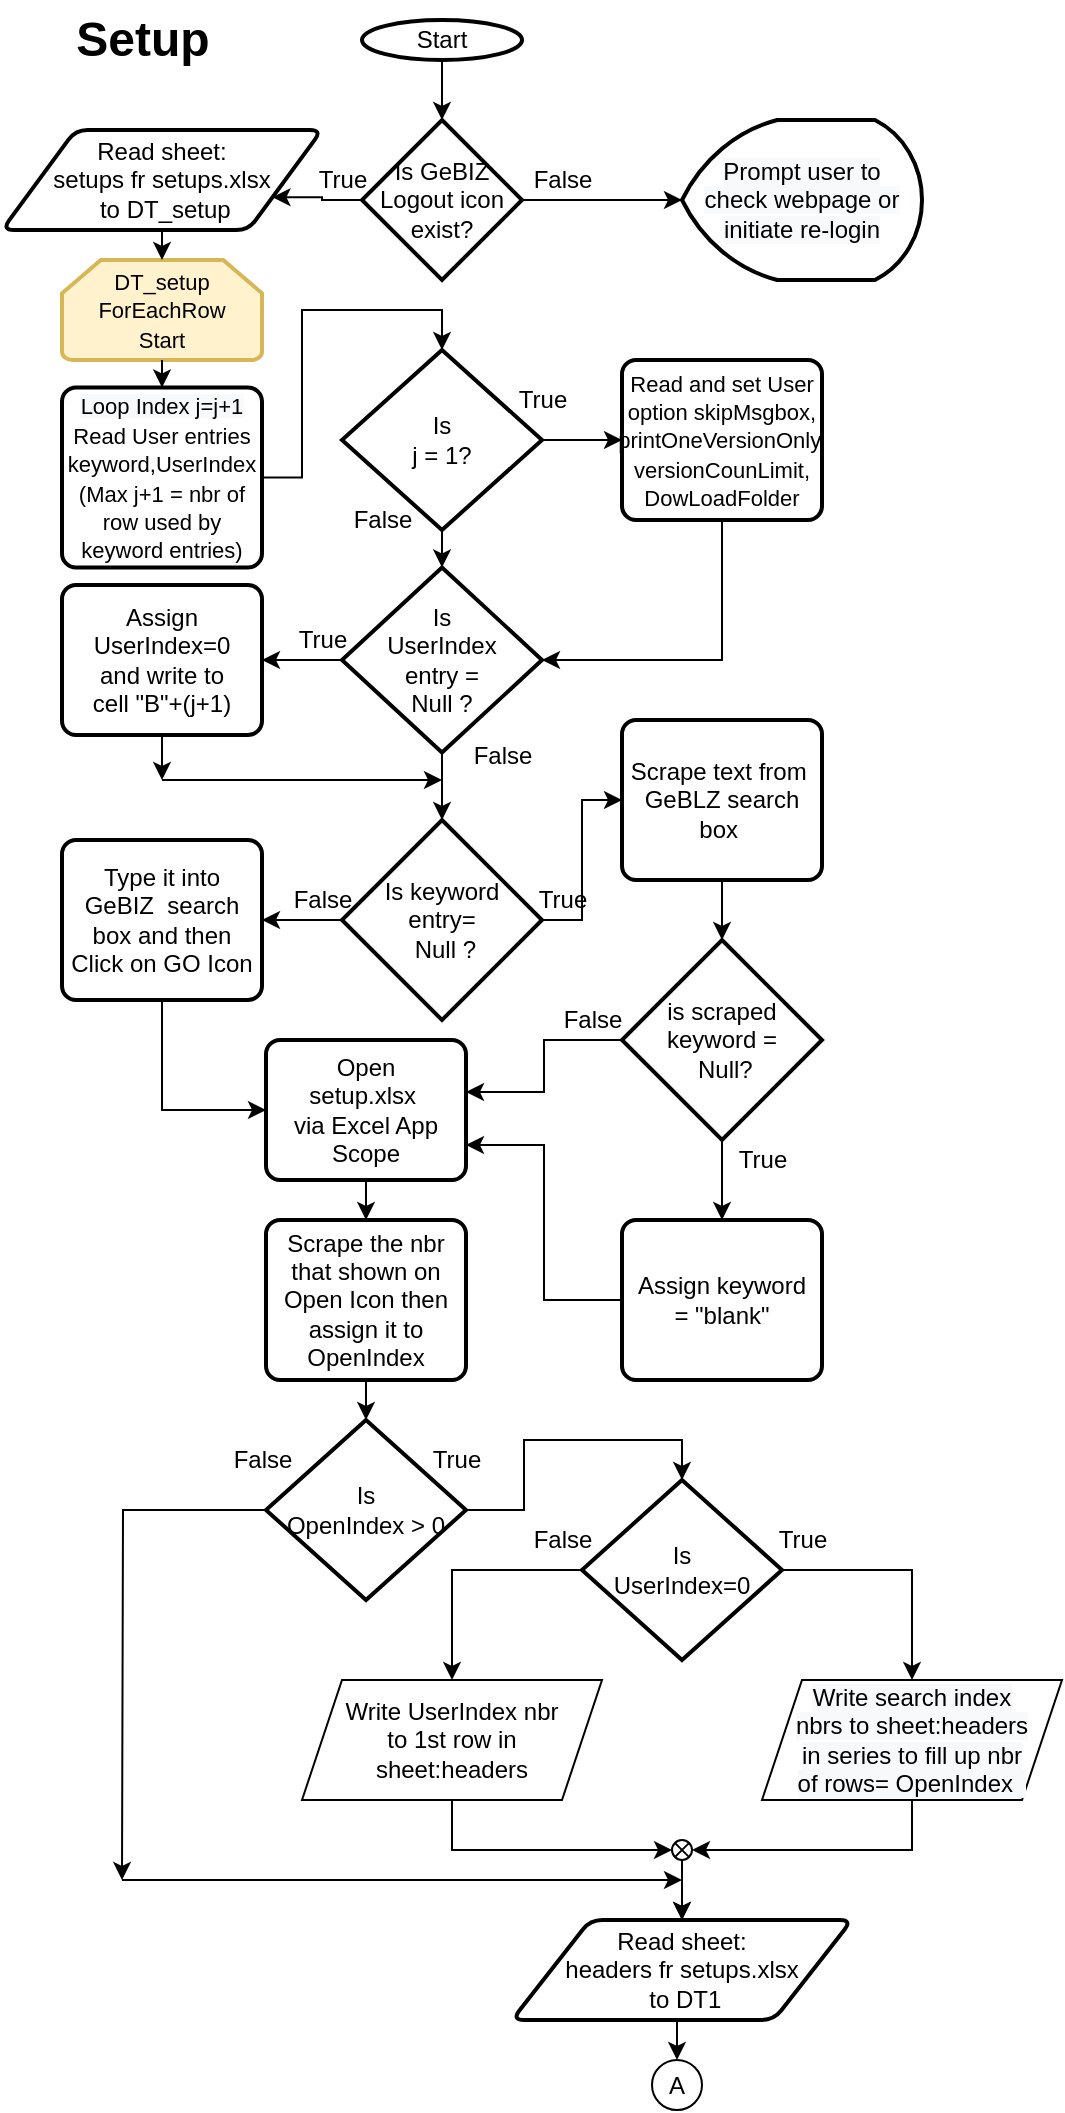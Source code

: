 <mxfile version="14.6.13" type="device" pages="4"><diagram id="q7EwVU12vEc16Tfp3EtE" name="Page-1"><mxGraphModel dx="1326" dy="816" grid="1" gridSize="10" guides="1" tooltips="1" connect="1" arrows="1" fold="1" page="1" pageScale="1" pageWidth="850" pageHeight="1100" math="0" shadow="0"><root><mxCell id="0"/><mxCell id="1" parent="0"/><mxCell id="Rudqfhl9aI_cRsx_Odu6-1" value="Start" style="strokeWidth=2;html=1;shape=mxgraph.flowchart.start_1;whiteSpace=wrap;" parent="1" vertex="1"><mxGeometry x="280" y="40" width="80" height="20" as="geometry"/></mxCell><mxCell id="UcIAqHMRpVjJFZnwSyEK-4" style="edgeStyle=orthogonalEdgeStyle;rounded=0;orthogonalLoop=1;jettySize=auto;html=1;exitX=0;exitY=0.5;exitDx=0;exitDy=0;exitPerimeter=0;entryX=1;entryY=0.75;entryDx=0;entryDy=0;" parent="1" source="Rudqfhl9aI_cRsx_Odu6-3" target="Rudqfhl9aI_cRsx_Odu6-15" edge="1"><mxGeometry relative="1" as="geometry"/></mxCell><mxCell id="Rudqfhl9aI_cRsx_Odu6-3" value="Is GeBIZ Logout icon exist?" style="strokeWidth=2;html=1;shape=mxgraph.flowchart.decision;whiteSpace=wrap;" parent="1" vertex="1"><mxGeometry x="280" y="90" width="80" height="80" as="geometry"/></mxCell><mxCell id="ZzcHE4COVJJ6kiZP_uI3-4" style="edgeStyle=orthogonalEdgeStyle;rounded=0;orthogonalLoop=1;jettySize=auto;html=1;exitX=0.5;exitY=1;exitDx=0;exitDy=0;exitPerimeter=0;entryX=0.5;entryY=0;entryDx=0;entryDy=0;entryPerimeter=0;" parent="1" source="Rudqfhl9aI_cRsx_Odu6-1" target="Rudqfhl9aI_cRsx_Odu6-3" edge="1"><mxGeometry x="100" y="40" as="geometry"/></mxCell><mxCell id="ZzcHE4COVJJ6kiZP_uI3-7" style="edgeStyle=orthogonalEdgeStyle;rounded=0;orthogonalLoop=1;jettySize=auto;html=1;exitX=1;exitY=0.5;exitDx=0;exitDy=0;exitPerimeter=0;entryX=0;entryY=0.5;entryDx=0;entryDy=0;entryPerimeter=0;" parent="1" source="Rudqfhl9aI_cRsx_Odu6-3" edge="1"><mxGeometry x="100" y="40" as="geometry"><mxPoint x="440" y="130" as="targetPoint"/></mxGeometry></mxCell><mxCell id="Rudqfhl9aI_cRsx_Odu6-15" value="Read sheet:&lt;br&gt;setups fr setups.xlsx&lt;br&gt;&amp;nbsp;to DT_setup" style="shape=parallelogram;html=1;strokeWidth=2;perimeter=parallelogramPerimeter;whiteSpace=wrap;rounded=1;arcSize=12;size=0.23;" parent="1" vertex="1"><mxGeometry x="100" y="95" width="160" height="50" as="geometry"/></mxCell><mxCell id="ZzcHE4COVJJ6kiZP_uI3-5" value="False" style="text;html=1;align=center;verticalAlign=middle;resizable=0;points=[];autosize=1;strokeColor=none;" parent="1" vertex="1"><mxGeometry x="360" y="110" width="40" height="20" as="geometry"/></mxCell><mxCell id="ZzcHE4COVJJ6kiZP_uI3-6" value="True" style="text;html=1;align=center;verticalAlign=middle;resizable=0;points=[];autosize=1;strokeColor=none;" parent="1" vertex="1"><mxGeometry x="250" y="110" width="40" height="20" as="geometry"/></mxCell><mxCell id="pP2ylWHirZXlro6mtRwV-23" value="&lt;font style=&quot;font-size: 11px&quot;&gt;DT_setup ForEachRow &lt;br&gt;Start&lt;br&gt;&lt;/font&gt;" style="strokeWidth=2;html=1;shape=mxgraph.flowchart.loop_limit;whiteSpace=wrap;fillColor=#fff2cc;strokeColor=#d6b656;" parent="1" vertex="1"><mxGeometry x="130" y="160" width="100" height="50" as="geometry"/></mxCell><mxCell id="pP2ylWHirZXlro6mtRwV-40" style="edgeStyle=orthogonalEdgeStyle;rounded=0;orthogonalLoop=1;jettySize=auto;html=1;exitX=0.5;exitY=1;exitDx=0;exitDy=0;entryX=0.5;entryY=0;entryDx=0;entryDy=0;entryPerimeter=0;" parent="1" source="Rudqfhl9aI_cRsx_Odu6-15" target="pP2ylWHirZXlro6mtRwV-23" edge="1"><mxGeometry x="100" y="40" as="geometry"/></mxCell><mxCell id="pP2ylWHirZXlro6mtRwV-24" value="&lt;font style=&quot;font-size: 11px&quot;&gt;Read and set User option skipMsgbox, printOneVersionOnly,&lt;br&gt;versionCounLimit,&lt;br&gt;DowLoadFolder&lt;br&gt;&lt;/font&gt;" style="rounded=1;whiteSpace=wrap;html=1;absoluteArcSize=1;arcSize=14;strokeWidth=2;" parent="1" vertex="1"><mxGeometry x="410" y="210" width="100" height="80" as="geometry"/></mxCell><mxCell id="pP2ylWHirZXlro6mtRwV-26" value="&lt;font style=&quot;font-size: 11px&quot;&gt;&lt;span style=&quot;color: rgb(0 , 0 , 0) ; font-family: &amp;#34;helvetica&amp;#34; ; font-style: normal ; font-weight: 400 ; letter-spacing: normal ; text-align: center ; text-indent: 0px ; text-transform: none ; word-spacing: 0px ; background-color: rgb(248 , 249 , 250) ; display: inline ; float: none&quot;&gt;Loop Index j=j+1&lt;br&gt;&lt;/span&gt;Read User entries keyword,UserIndex&lt;br&gt;(Max j+1 = nbr of row used by keyword entries)&lt;/font&gt;" style="rounded=1;whiteSpace=wrap;html=1;absoluteArcSize=1;arcSize=14;strokeWidth=2;" parent="1" vertex="1"><mxGeometry x="130" y="223.75" width="100" height="90" as="geometry"/></mxCell><mxCell id="pP2ylWHirZXlro6mtRwV-41" style="edgeStyle=orthogonalEdgeStyle;rounded=0;orthogonalLoop=1;jettySize=auto;html=1;exitX=0.5;exitY=1;exitDx=0;exitDy=0;exitPerimeter=0;entryX=0.5;entryY=0;entryDx=0;entryDy=0;" parent="1" source="pP2ylWHirZXlro6mtRwV-23" target="pP2ylWHirZXlro6mtRwV-26" edge="1"><mxGeometry x="100" y="40" as="geometry"/></mxCell><mxCell id="pP2ylWHirZXlro6mtRwV-27" value="True" style="text;html=1;align=center;verticalAlign=middle;resizable=0;points=[];autosize=1;strokeColor=none;" parent="1" vertex="1"><mxGeometry x="350" y="220" width="40" height="20" as="geometry"/></mxCell><mxCell id="pP2ylWHirZXlro6mtRwV-28" value="False" style="text;html=1;align=center;verticalAlign=middle;resizable=0;points=[];autosize=1;strokeColor=none;" parent="1" vertex="1"><mxGeometry x="270" y="280" width="40" height="20" as="geometry"/></mxCell><mxCell id="pP2ylWHirZXlro6mtRwV-44" style="edgeStyle=orthogonalEdgeStyle;rounded=0;orthogonalLoop=1;jettySize=auto;html=1;exitX=1;exitY=0.5;exitDx=0;exitDy=0;exitPerimeter=0;" parent="1" source="pP2ylWHirZXlro6mtRwV-29" target="pP2ylWHirZXlro6mtRwV-24" edge="1"><mxGeometry x="100" y="40" as="geometry"/></mxCell><mxCell id="pP2ylWHirZXlro6mtRwV-29" value="Is&lt;br&gt;j = 1?" style="strokeWidth=2;html=1;shape=mxgraph.flowchart.decision;whiteSpace=wrap;" parent="1" vertex="1"><mxGeometry x="270" y="205" width="100" height="90" as="geometry"/></mxCell><mxCell id="pP2ylWHirZXlro6mtRwV-43" style="edgeStyle=orthogonalEdgeStyle;rounded=0;orthogonalLoop=1;jettySize=auto;html=1;exitX=1;exitY=0.5;exitDx=0;exitDy=0;entryX=0.5;entryY=0;entryDx=0;entryDy=0;entryPerimeter=0;" parent="1" source="pP2ylWHirZXlro6mtRwV-26" target="pP2ylWHirZXlro6mtRwV-29" edge="1"><mxGeometry x="100" y="40" as="geometry"/></mxCell><mxCell id="_4pM5y4L0IKO5hYuEQxb-4" style="edgeStyle=orthogonalEdgeStyle;rounded=0;orthogonalLoop=1;jettySize=auto;html=1;exitX=0.5;exitY=1;exitDx=0;exitDy=0;" parent="1" source="pP2ylWHirZXlro6mtRwV-30" edge="1"><mxGeometry relative="1" as="geometry"><mxPoint x="180" y="420" as="targetPoint"/></mxGeometry></mxCell><mxCell id="pP2ylWHirZXlro6mtRwV-30" value="&lt;font style=&quot;font-size: 12px&quot;&gt;Assign UserIndex=0 &lt;br&gt;and write to &lt;br&gt;cell &quot;B&quot;+(j+1)&lt;/font&gt;" style="rounded=1;whiteSpace=wrap;html=1;absoluteArcSize=1;arcSize=14;strokeWidth=2;" parent="1" vertex="1"><mxGeometry x="130" y="322.5" width="100" height="75" as="geometry"/></mxCell><mxCell id="pP2ylWHirZXlro6mtRwV-75" style="edgeStyle=orthogonalEdgeStyle;rounded=0;orthogonalLoop=1;jettySize=auto;html=1;exitX=0;exitY=0.5;exitDx=0;exitDy=0;exitPerimeter=0;entryX=1;entryY=0.5;entryDx=0;entryDy=0;" parent="1" source="pP2ylWHirZXlro6mtRwV-48" target="pP2ylWHirZXlro6mtRwV-30" edge="1"><mxGeometry relative="1" as="geometry"/></mxCell><mxCell id="pP2ylWHirZXlro6mtRwV-79" style="edgeStyle=orthogonalEdgeStyle;rounded=0;orthogonalLoop=1;jettySize=auto;html=1;exitX=0.5;exitY=1;exitDx=0;exitDy=0;exitPerimeter=0;entryX=0.5;entryY=0;entryDx=0;entryDy=0;entryPerimeter=0;" parent="1" source="pP2ylWHirZXlro6mtRwV-48" target="Rudqfhl9aI_cRsx_Odu6-6" edge="1"><mxGeometry relative="1" as="geometry"/></mxCell><mxCell id="pP2ylWHirZXlro6mtRwV-48" value="Is &lt;br&gt;UserIndex &lt;br&gt;entry =&lt;br&gt;Null ?" style="strokeWidth=2;html=1;shape=mxgraph.flowchart.decision;whiteSpace=wrap;" parent="1" vertex="1"><mxGeometry x="270" y="313.75" width="100" height="92.5" as="geometry"/></mxCell><mxCell id="pP2ylWHirZXlro6mtRwV-50" style="edgeStyle=orthogonalEdgeStyle;rounded=0;orthogonalLoop=1;jettySize=auto;html=1;exitX=0.5;exitY=1;exitDx=0;exitDy=0;entryX=1;entryY=0.5;entryDx=0;entryDy=0;entryPerimeter=0;" parent="1" source="pP2ylWHirZXlro6mtRwV-24" target="pP2ylWHirZXlro6mtRwV-48" edge="1"><mxGeometry x="100" y="40" as="geometry"/></mxCell><mxCell id="pP2ylWHirZXlro6mtRwV-49" style="edgeStyle=orthogonalEdgeStyle;rounded=0;orthogonalLoop=1;jettySize=auto;html=1;exitX=0.5;exitY=1;exitDx=0;exitDy=0;exitPerimeter=0;entryX=0.5;entryY=0;entryDx=0;entryDy=0;entryPerimeter=0;" parent="1" source="pP2ylWHirZXlro6mtRwV-29" target="pP2ylWHirZXlro6mtRwV-48" edge="1"><mxGeometry x="100" y="40" as="geometry"/></mxCell><mxCell id="pP2ylWHirZXlro6mtRwV-64" value="True" style="text;html=1;align=center;verticalAlign=middle;resizable=0;points=[];autosize=1;strokeColor=none;" parent="1" vertex="1"><mxGeometry x="240" y="340" width="40" height="20" as="geometry"/></mxCell><mxCell id="pP2ylWHirZXlro6mtRwV-69" value="False" style="text;html=1;align=center;verticalAlign=middle;resizable=0;points=[];autosize=1;strokeColor=none;" parent="1" vertex="1"><mxGeometry x="330" y="397.5" width="40" height="20" as="geometry"/></mxCell><mxCell id="pP2ylWHirZXlro6mtRwV-89" style="edgeStyle=orthogonalEdgeStyle;rounded=0;orthogonalLoop=1;jettySize=auto;html=1;exitX=0.5;exitY=1;exitDx=0;exitDy=0;exitPerimeter=0;entryX=0.5;entryY=0;entryDx=0;entryDy=0;" parent="1" source="pP2ylWHirZXlro6mtRwV-76" target="pP2ylWHirZXlro6mtRwV-83" edge="1"><mxGeometry relative="1" as="geometry"/></mxCell><mxCell id="RzmbAlUkGRtDOxu_NYnP-3" style="edgeStyle=orthogonalEdgeStyle;rounded=0;orthogonalLoop=1;jettySize=auto;html=1;exitX=0;exitY=0.5;exitDx=0;exitDy=0;exitPerimeter=0;entryX=1;entryY=0.371;entryDx=0;entryDy=0;entryPerimeter=0;" parent="1" source="pP2ylWHirZXlro6mtRwV-76" target="pP2ylWHirZXlro6mtRwV-92" edge="1"><mxGeometry relative="1" as="geometry"/></mxCell><mxCell id="pP2ylWHirZXlro6mtRwV-76" value="is scraped keyword =&lt;br&gt;&amp;nbsp;Null?" style="strokeWidth=2;html=1;shape=mxgraph.flowchart.decision;whiteSpace=wrap;" parent="1" vertex="1"><mxGeometry x="410" y="500" width="100" height="100" as="geometry"/></mxCell><mxCell id="pP2ylWHirZXlro6mtRwV-38" value="" style="group" parent="1" vertex="1" connectable="0"><mxGeometry x="160" y="740" width="470" height="335" as="geometry"/></mxCell><mxCell id="ZzcHE4COVJJ6kiZP_uI3-19" value="True" style="text;html=1;align=center;verticalAlign=middle;resizable=0;points=[];autosize=1;strokeColor=none;" parent="pP2ylWHirZXlro6mtRwV-38" vertex="1"><mxGeometry x="147" y="10" width="40" height="20" as="geometry"/></mxCell><mxCell id="ZzcHE4COVJJ6kiZP_uI3-20" value="False" style="text;html=1;align=center;verticalAlign=middle;resizable=0;points=[];autosize=1;strokeColor=none;" parent="pP2ylWHirZXlro6mtRwV-38" vertex="1"><mxGeometry x="50" y="10" width="40" height="20" as="geometry"/></mxCell><mxCell id="ZzcHE4COVJJ6kiZP_uI3-23" value="True" style="text;html=1;align=center;verticalAlign=middle;resizable=0;points=[];autosize=1;strokeColor=none;" parent="pP2ylWHirZXlro6mtRwV-38" vertex="1"><mxGeometry x="320" y="50" width="40" height="20" as="geometry"/></mxCell><mxCell id="ZzcHE4COVJJ6kiZP_uI3-24" value="False" style="text;html=1;align=center;verticalAlign=middle;resizable=0;points=[];autosize=1;strokeColor=none;" parent="pP2ylWHirZXlro6mtRwV-38" vertex="1"><mxGeometry x="200" y="50" width="40" height="20" as="geometry"/></mxCell><mxCell id="pP2ylWHirZXlro6mtRwV-12" style="edgeStyle=orthogonalEdgeStyle;rounded=0;orthogonalLoop=1;jettySize=auto;html=1;exitX=0.5;exitY=1;exitDx=0;exitDy=0;exitPerimeter=0;entryX=0.5;entryY=0;entryDx=0;entryDy=0;" parent="pP2ylWHirZXlro6mtRwV-38" target="pP2ylWHirZXlro6mtRwV-1" edge="1"><mxGeometry relative="1" as="geometry"><mxPoint x="280" y="220" as="sourcePoint"/></mxGeometry></mxCell><mxCell id="pP2ylWHirZXlro6mtRwV-37" value="" style="group" parent="pP2ylWHirZXlro6mtRwV-38" vertex="1" connectable="0"><mxGeometry y="210" width="290" height="125" as="geometry"/></mxCell><mxCell id="ZzcHE4COVJJ6kiZP_uI3-33" value="A" style="ellipse;whiteSpace=wrap;html=1;aspect=fixed;" parent="pP2ylWHirZXlro6mtRwV-37" vertex="1"><mxGeometry x="265" y="110" width="25" height="25" as="geometry"/></mxCell><mxCell id="pP2ylWHirZXlro6mtRwV-36" value="" style="group" parent="pP2ylWHirZXlro6mtRwV-37" vertex="1" connectable="0"><mxGeometry width="285" height="20" as="geometry"/></mxCell><mxCell id="xDKNNjLhw7SiZTVfUppv-1" style="edgeStyle=orthogonalEdgeStyle;rounded=0;orthogonalLoop=1;jettySize=auto;html=1;exitX=0;exitY=0.5;exitDx=0;exitDy=0;exitPerimeter=0;" parent="pP2ylWHirZXlro6mtRwV-36" source="Rudqfhl9aI_cRsx_Odu6-10" edge="1"><mxGeometry relative="1" as="geometry"><mxPoint y="20" as="targetPoint"/></mxGeometry></mxCell><mxCell id="pP2ylWHirZXlro6mtRwV-13" value="" style="endArrow=classic;html=1;" parent="pP2ylWHirZXlro6mtRwV-36" edge="1"><mxGeometry width="50" height="50" relative="1" as="geometry"><mxPoint y="20" as="sourcePoint"/><mxPoint x="280" y="20" as="targetPoint"/></mxGeometry></mxCell><mxCell id="pP2ylWHirZXlro6mtRwV-14" value="" style="verticalLabelPosition=bottom;verticalAlign=top;html=1;shape=mxgraph.flowchart.or;" parent="pP2ylWHirZXlro6mtRwV-36" vertex="1"><mxGeometry x="275" width="10" height="10" as="geometry"/></mxCell><mxCell id="Rudqfhl9aI_cRsx_Odu6-10" value="&lt;div&gt;Is &lt;br&gt;&lt;/div&gt;&lt;div&gt;OpenIndex &amp;gt; 0&lt;/div&gt;" style="strokeWidth=2;html=1;shape=mxgraph.flowchart.decision;whiteSpace=wrap;" parent="pP2ylWHirZXlro6mtRwV-38" vertex="1"><mxGeometry x="72" width="100" height="90" as="geometry"/></mxCell><mxCell id="Rudqfhl9aI_cRsx_Odu6-11" value="&lt;div&gt;Is &lt;br&gt;&lt;/div&gt;&lt;div&gt;UserIndex=0&lt;/div&gt;" style="strokeWidth=2;html=1;shape=mxgraph.flowchart.decision;whiteSpace=wrap;" parent="pP2ylWHirZXlro6mtRwV-38" vertex="1"><mxGeometry x="230" y="30" width="100" height="90" as="geometry"/></mxCell><mxCell id="ZzcHE4COVJJ6kiZP_uI3-2" value="Write UserIndex&amp;nbsp;nbr &lt;br&gt;to 1st row in &lt;br&gt;sheet:headers" style="shape=parallelogram;perimeter=parallelogramPerimeter;whiteSpace=wrap;html=1;fixedSize=1;" parent="pP2ylWHirZXlro6mtRwV-38" vertex="1"><mxGeometry x="90" y="130" width="150" height="60" as="geometry"/></mxCell><mxCell id="pP2ylWHirZXlro6mtRwV-20" style="edgeStyle=orthogonalEdgeStyle;rounded=0;orthogonalLoop=1;jettySize=auto;html=1;exitX=0.5;exitY=1;exitDx=0;exitDy=0;entryX=0;entryY=0.5;entryDx=0;entryDy=0;entryPerimeter=0;" parent="pP2ylWHirZXlro6mtRwV-38" source="ZzcHE4COVJJ6kiZP_uI3-2" target="pP2ylWHirZXlro6mtRwV-14" edge="1"><mxGeometry relative="1" as="geometry"/></mxCell><mxCell id="ZzcHE4COVJJ6kiZP_uI3-22" value="&lt;span style=&quot;color: rgb(0 , 0 , 0) ; font-family: &amp;#34;helvetica&amp;#34; ; font-size: 12px ; font-style: normal ; font-weight: 400 ; letter-spacing: normal ; text-align: center ; text-indent: 0px ; text-transform: none ; word-spacing: 0px ; background-color: rgb(248 , 249 , 250) ; display: inline ; float: none&quot;&gt;Write search index &lt;br&gt;nbrs&amp;nbsp;&lt;/span&gt;&lt;span style=&quot;color: rgb(0 , 0 , 0) ; font-family: &amp;#34;helvetica&amp;#34; ; font-size: 12px ; font-style: normal ; font-weight: 400 ; letter-spacing: normal ; text-align: center ; text-indent: 0px ; text-transform: none ; word-spacing: 0px ; background-color: rgb(248 , 249 , 250) ; display: inline ; float: none&quot;&gt;to sheet:headers &lt;br&gt;in series to&amp;nbsp;&lt;/span&gt;&lt;span style=&quot;color: rgb(0 , 0 , 0) ; font-family: &amp;#34;helvetica&amp;#34; ; font-size: 12px ; font-style: normal ; font-weight: 400 ; letter-spacing: normal ; text-align: center ; text-indent: 0px ; text-transform: none ; word-spacing: 0px ; background-color: rgb(248 , 249 , 250) ; display: inline ; float: none&quot;&gt;fill up nbr &lt;br&gt;of rows&lt;/span&gt;&lt;span style=&quot;color: rgb(0 , 0 , 0) ; font-family: &amp;#34;helvetica&amp;#34; ; font-size: 12px ; font-style: normal ; font-weight: 400 ; letter-spacing: normal ; text-align: center ; text-indent: 0px ; text-transform: none ; word-spacing: 0px ; background-color: rgb(248 , 249 , 250) ; display: inline ; float: none&quot;&gt;= OpenIndex&amp;nbsp;&amp;nbsp;&lt;/span&gt;" style="shape=parallelogram;perimeter=parallelogramPerimeter;whiteSpace=wrap;html=1;fixedSize=1;" parent="pP2ylWHirZXlro6mtRwV-38" vertex="1"><mxGeometry x="320" y="130" width="150" height="60" as="geometry"/></mxCell><mxCell id="pP2ylWHirZXlro6mtRwV-1" value="Read sheet:&lt;br&gt;headers fr setups.xlsx&lt;br&gt;&amp;nbsp;to DT1" style="shape=parallelogram;html=1;strokeWidth=2;perimeter=parallelogramPerimeter;whiteSpace=wrap;rounded=1;arcSize=12;size=0.23;" parent="pP2ylWHirZXlro6mtRwV-38" vertex="1"><mxGeometry x="195" y="250" width="170" height="50" as="geometry"/></mxCell><mxCell id="pP2ylWHirZXlro6mtRwV-21" style="edgeStyle=orthogonalEdgeStyle;rounded=0;orthogonalLoop=1;jettySize=auto;html=1;exitX=0.5;exitY=1;exitDx=0;exitDy=0;entryX=1;entryY=0.5;entryDx=0;entryDy=0;entryPerimeter=0;" parent="pP2ylWHirZXlro6mtRwV-38" source="ZzcHE4COVJJ6kiZP_uI3-22" target="pP2ylWHirZXlro6mtRwV-14" edge="1"><mxGeometry relative="1" as="geometry"/></mxCell><mxCell id="ZzcHE4COVJJ6kiZP_uI3-21" style="edgeStyle=orthogonalEdgeStyle;rounded=0;orthogonalLoop=1;jettySize=auto;html=1;exitX=1;exitY=0.5;exitDx=0;exitDy=0;exitPerimeter=0;entryX=0.5;entryY=0;entryDx=0;entryDy=0;entryPerimeter=0;" parent="pP2ylWHirZXlro6mtRwV-38" source="Rudqfhl9aI_cRsx_Odu6-10" target="Rudqfhl9aI_cRsx_Odu6-11" edge="1"><mxGeometry x="72" as="geometry"/></mxCell><mxCell id="pP2ylWHirZXlro6mtRwV-22" style="edgeStyle=orthogonalEdgeStyle;rounded=0;orthogonalLoop=1;jettySize=auto;html=1;exitX=0.5;exitY=1;exitDx=0;exitDy=0;entryX=0.5;entryY=0;entryDx=0;entryDy=0;" parent="pP2ylWHirZXlro6mtRwV-38" source="pP2ylWHirZXlro6mtRwV-1" target="ZzcHE4COVJJ6kiZP_uI3-33" edge="1"><mxGeometry relative="1" as="geometry"/></mxCell><mxCell id="pP2ylWHirZXlro6mtRwV-2" style="edgeStyle=orthogonalEdgeStyle;rounded=0;orthogonalLoop=1;jettySize=auto;html=1;exitX=0;exitY=0.5;exitDx=0;exitDy=0;exitPerimeter=0;entryX=0.5;entryY=0;entryDx=0;entryDy=0;" parent="pP2ylWHirZXlro6mtRwV-38" source="Rudqfhl9aI_cRsx_Odu6-11" target="ZzcHE4COVJJ6kiZP_uI3-2" edge="1"><mxGeometry x="72" as="geometry"/></mxCell><mxCell id="pP2ylWHirZXlro6mtRwV-19" value="" style="edgeStyle=orthogonalEdgeStyle;rounded=0;orthogonalLoop=1;jettySize=auto;html=1;" parent="pP2ylWHirZXlro6mtRwV-38" source="pP2ylWHirZXlro6mtRwV-14" target="pP2ylWHirZXlro6mtRwV-1" edge="1"><mxGeometry relative="1" as="geometry"/></mxCell><mxCell id="ZzcHE4COVJJ6kiZP_uI3-25" style="edgeStyle=orthogonalEdgeStyle;rounded=0;orthogonalLoop=1;jettySize=auto;html=1;exitX=1;exitY=0.5;exitDx=0;exitDy=0;exitPerimeter=0;" parent="pP2ylWHirZXlro6mtRwV-38" source="Rudqfhl9aI_cRsx_Odu6-11" target="ZzcHE4COVJJ6kiZP_uI3-22" edge="1"><mxGeometry x="72" as="geometry"/></mxCell><mxCell id="pP2ylWHirZXlro6mtRwV-70" style="edgeStyle=orthogonalEdgeStyle;rounded=0;orthogonalLoop=1;jettySize=auto;html=1;exitX=0.5;exitY=1;exitDx=0;exitDy=0;entryX=0.5;entryY=0;entryDx=0;entryDy=0;entryPerimeter=0;" parent="1" source="Rudqfhl9aI_cRsx_Odu6-9" target="Rudqfhl9aI_cRsx_Odu6-10" edge="1"><mxGeometry x="100" y="590" as="geometry"/></mxCell><mxCell id="Rudqfhl9aI_cRsx_Odu6-9" value="Scrape the nbr that shown on Open Icon then assign it to OpenIndex" style="rounded=1;whiteSpace=wrap;html=1;absoluteArcSize=1;arcSize=14;strokeWidth=2;" parent="1" vertex="1"><mxGeometry x="232" y="640" width="100" height="80" as="geometry"/></mxCell><mxCell id="pP2ylWHirZXlro6mtRwV-81" style="edgeStyle=orthogonalEdgeStyle;rounded=0;orthogonalLoop=1;jettySize=auto;html=1;exitX=0;exitY=0.5;exitDx=0;exitDy=0;exitPerimeter=0;entryX=1;entryY=0.5;entryDx=0;entryDy=0;" parent="1" source="Rudqfhl9aI_cRsx_Odu6-6" target="Rudqfhl9aI_cRsx_Odu6-7" edge="1"><mxGeometry relative="1" as="geometry"/></mxCell><mxCell id="pP2ylWHirZXlro6mtRwV-85" style="edgeStyle=orthogonalEdgeStyle;rounded=0;orthogonalLoop=1;jettySize=auto;html=1;exitX=1;exitY=0.5;exitDx=0;exitDy=0;exitPerimeter=0;entryX=0;entryY=0.5;entryDx=0;entryDy=0;" parent="1" source="Rudqfhl9aI_cRsx_Odu6-6" target="Rudqfhl9aI_cRsx_Odu6-8" edge="1"><mxGeometry relative="1" as="geometry"/></mxCell><mxCell id="Rudqfhl9aI_cRsx_Odu6-6" value="Is keyword &lt;br&gt;entry=&lt;br&gt;&amp;nbsp;Null ?" style="strokeWidth=2;html=1;shape=mxgraph.flowchart.decision;whiteSpace=wrap;" parent="1" vertex="1"><mxGeometry x="270" y="440" width="100" height="100" as="geometry"/></mxCell><mxCell id="pP2ylWHirZXlro6mtRwV-97" style="edgeStyle=orthogonalEdgeStyle;rounded=0;orthogonalLoop=1;jettySize=auto;html=1;exitX=0.5;exitY=1;exitDx=0;exitDy=0;entryX=0;entryY=0.5;entryDx=0;entryDy=0;" parent="1" source="Rudqfhl9aI_cRsx_Odu6-7" target="pP2ylWHirZXlro6mtRwV-92" edge="1"><mxGeometry relative="1" as="geometry"/></mxCell><mxCell id="Rudqfhl9aI_cRsx_Odu6-7" value="Type it into GeBIZ&amp;nbsp; search box and then Click on GO Icon" style="rounded=1;whiteSpace=wrap;html=1;absoluteArcSize=1;arcSize=14;strokeWidth=2;" parent="1" vertex="1"><mxGeometry x="130" y="450" width="100" height="80" as="geometry"/></mxCell><mxCell id="pP2ylWHirZXlro6mtRwV-88" style="edgeStyle=orthogonalEdgeStyle;rounded=0;orthogonalLoop=1;jettySize=auto;html=1;exitX=0.5;exitY=1;exitDx=0;exitDy=0;entryX=0.5;entryY=0;entryDx=0;entryDy=0;entryPerimeter=0;" parent="1" source="Rudqfhl9aI_cRsx_Odu6-8" target="pP2ylWHirZXlro6mtRwV-76" edge="1"><mxGeometry relative="1" as="geometry"/></mxCell><mxCell id="Rudqfhl9aI_cRsx_Odu6-8" value="Scrape text from&amp;nbsp; GeBLZ search box&amp;nbsp;" style="rounded=1;whiteSpace=wrap;html=1;absoluteArcSize=1;arcSize=14;strokeWidth=2;" parent="1" vertex="1"><mxGeometry x="410" y="390" width="100" height="80" as="geometry"/></mxCell><mxCell id="ZzcHE4COVJJ6kiZP_uI3-10" value="True" style="text;html=1;align=center;verticalAlign=middle;resizable=0;points=[];autosize=1;strokeColor=none;" parent="1" vertex="1"><mxGeometry x="460" y="600" width="40" height="20" as="geometry"/></mxCell><mxCell id="ZzcHE4COVJJ6kiZP_uI3-11" value="False" style="text;html=1;align=center;verticalAlign=middle;resizable=0;points=[];autosize=1;strokeColor=none;" parent="1" vertex="1"><mxGeometry x="375" y="530" width="40" height="20" as="geometry"/></mxCell><mxCell id="pP2ylWHirZXlro6mtRwV-96" style="edgeStyle=orthogonalEdgeStyle;rounded=0;orthogonalLoop=1;jettySize=auto;html=1;exitX=0;exitY=0.5;exitDx=0;exitDy=0;entryX=1;entryY=0.75;entryDx=0;entryDy=0;" parent="1" source="pP2ylWHirZXlro6mtRwV-83" target="pP2ylWHirZXlro6mtRwV-92" edge="1"><mxGeometry relative="1" as="geometry"><mxPoint x="370" y="610" as="targetPoint"/></mxGeometry></mxCell><mxCell id="pP2ylWHirZXlro6mtRwV-83" value="Assign keyword &lt;br&gt;= &quot;blank&quot;" style="rounded=1;whiteSpace=wrap;html=1;absoluteArcSize=1;arcSize=14;strokeWidth=2;" parent="1" vertex="1"><mxGeometry x="410" y="640" width="100" height="80" as="geometry"/></mxCell><mxCell id="pP2ylWHirZXlro6mtRwV-86" value="True" style="text;html=1;align=center;verticalAlign=middle;resizable=0;points=[];autosize=1;strokeColor=none;" parent="1" vertex="1"><mxGeometry x="360" y="470" width="40" height="20" as="geometry"/></mxCell><mxCell id="pP2ylWHirZXlro6mtRwV-87" value="False" style="text;html=1;align=center;verticalAlign=middle;resizable=0;points=[];autosize=1;strokeColor=none;" parent="1" vertex="1"><mxGeometry x="240" y="470" width="40" height="20" as="geometry"/></mxCell><mxCell id="pP2ylWHirZXlro6mtRwV-91" value="&lt;span style=&quot;color: rgb(0 , 0 , 0) ; font-family: &amp;#34;helvetica&amp;#34; ; font-size: 12px ; font-style: normal ; font-weight: 400 ; letter-spacing: normal ; text-align: center ; text-indent: 0px ; text-transform: none ; word-spacing: 0px ; background-color: rgb(248 , 249 , 250) ; display: inline ; float: none&quot;&gt;Prompt user to &lt;br&gt;check webpage or &lt;br&gt;initiate re-login&lt;/span&gt;" style="strokeWidth=2;html=1;shape=mxgraph.flowchart.display;whiteSpace=wrap;" parent="1" vertex="1"><mxGeometry x="440" y="90" width="120" height="80" as="geometry"/></mxCell><mxCell id="pP2ylWHirZXlro6mtRwV-98" style="edgeStyle=orthogonalEdgeStyle;rounded=0;orthogonalLoop=1;jettySize=auto;html=1;exitX=0.5;exitY=1;exitDx=0;exitDy=0;entryX=0.5;entryY=0;entryDx=0;entryDy=0;" parent="1" source="pP2ylWHirZXlro6mtRwV-92" target="Rudqfhl9aI_cRsx_Odu6-9" edge="1"><mxGeometry relative="1" as="geometry"/></mxCell><mxCell id="pP2ylWHirZXlro6mtRwV-92" value="Open &lt;br&gt;setup.xlsx&amp;nbsp;&lt;br&gt;via Excel App Scope" style="rounded=1;whiteSpace=wrap;html=1;absoluteArcSize=1;arcSize=14;strokeWidth=2;" parent="1" vertex="1"><mxGeometry x="232" y="550" width="100" height="70" as="geometry"/></mxCell><mxCell id="_4pM5y4L0IKO5hYuEQxb-3" value="" style="endArrow=classic;html=1;" parent="1" edge="1"><mxGeometry width="50" height="50" relative="1" as="geometry"><mxPoint x="180" y="420" as="sourcePoint"/><mxPoint x="320" y="420" as="targetPoint"/></mxGeometry></mxCell><mxCell id="BacU3m3pTFEFYdL9ZD-M-1" value="Setup" style="text;strokeColor=none;fillColor=none;html=1;fontSize=24;fontStyle=1;verticalAlign=middle;align=center;" parent="1" vertex="1"><mxGeometry x="120" y="30" width="100" height="40" as="geometry"/></mxCell></root></mxGraphModel></diagram><diagram id="5Dt9ysKEcGHdrAZMvYDR" name="Page-2"><mxGraphModel dx="2176" dy="816" grid="1" gridSize="10" guides="1" tooltips="1" connect="1" arrows="1" fold="1" page="1" pageScale="1" pageWidth="850" pageHeight="1100" math="0" shadow="0"><root><mxCell id="JXz0jQM_Cv-5591tYmiG-0"/><mxCell id="JXz0jQM_Cv-5591tYmiG-1" parent="JXz0jQM_Cv-5591tYmiG-0"/><mxCell id="kodRqj2vqb4rej76sggB-0" value="" style="group" parent="JXz0jQM_Cv-5591tYmiG-1" vertex="1" connectable="0"><mxGeometry x="-830" y="20" width="810" height="1040" as="geometry"/></mxCell><mxCell id="kodRqj2vqb4rej76sggB-1" value="True" style="text;html=1;align=center;verticalAlign=middle;resizable=0;points=[];autosize=1;strokeColor=none;" parent="kodRqj2vqb4rej76sggB-0" vertex="1"><mxGeometry x="630" y="470" width="40" height="20" as="geometry"/></mxCell><mxCell id="kodRqj2vqb4rej76sggB-2" value="False" style="text;html=1;align=center;verticalAlign=middle;resizable=0;points=[];autosize=1;strokeColor=none;" parent="kodRqj2vqb4rej76sggB-0" vertex="1"><mxGeometry x="730" y="400" width="40" height="20" as="geometry"/></mxCell><mxCell id="kodRqj2vqb4rej76sggB-3" value="False" style="text;html=1;align=center;verticalAlign=middle;resizable=0;points=[];autosize=1;strokeColor=none;" parent="kodRqj2vqb4rej76sggB-0" vertex="1"><mxGeometry x="630" y="800" width="40" height="20" as="geometry"/></mxCell><mxCell id="kodRqj2vqb4rej76sggB-4" value="True" style="text;html=1;align=center;verticalAlign=middle;resizable=0;points=[];autosize=1;strokeColor=none;" parent="kodRqj2vqb4rej76sggB-0" vertex="1"><mxGeometry x="700" y="655" width="40" height="20" as="geometry"/></mxCell><mxCell id="kodRqj2vqb4rej76sggB-5" value="Scrape text from 1contact from 5 elements" style="rounded=1;whiteSpace=wrap;html=1;absoluteArcSize=1;arcSize=14;strokeWidth=2;" parent="kodRqj2vqb4rej76sggB-0" vertex="1"><mxGeometry y="270" width="100" height="100" as="geometry"/></mxCell><mxCell id="kodRqj2vqb4rej76sggB-6" value="Scrape text from 2contacts from 10 elements&lt;br&gt;(applied different anchors)" style="rounded=1;whiteSpace=wrap;html=1;absoluteArcSize=1;arcSize=14;strokeWidth=2;" parent="kodRqj2vqb4rej76sggB-0" vertex="1"><mxGeometry x="250" y="270" width="100" height="100" as="geometry"/></mxCell><mxCell id="kodRqj2vqb4rej76sggB-7" value="Is Awarding Agency exist?" style="strokeWidth=2;html=1;shape=mxgraph.flowchart.decision;whiteSpace=wrap;" parent="kodRqj2vqb4rej76sggB-0" vertex="1"><mxGeometry x="120" y="510" width="100" height="100" as="geometry"/></mxCell><mxCell id="kodRqj2vqb4rej76sggB-8" style="edgeStyle=orthogonalEdgeStyle;rounded=0;orthogonalLoop=1;jettySize=auto;html=1;exitX=1;exitY=0.5;exitDx=0;exitDy=0;exitPerimeter=0;entryX=0;entryY=0.5;entryDx=0;entryDy=0;" parent="kodRqj2vqb4rej76sggB-0" source="kodRqj2vqb4rej76sggB-10" target="kodRqj2vqb4rej76sggB-6" edge="1"><mxGeometry x="-10" y="-40" as="geometry"/></mxCell><mxCell id="kodRqj2vqb4rej76sggB-9" style="edgeStyle=orthogonalEdgeStyle;rounded=0;orthogonalLoop=1;jettySize=auto;html=1;exitX=0;exitY=0.5;exitDx=0;exitDy=0;exitPerimeter=0;entryX=1;entryY=0.5;entryDx=0;entryDy=0;" parent="kodRqj2vqb4rej76sggB-0" source="kodRqj2vqb4rej76sggB-10" target="kodRqj2vqb4rej76sggB-5" edge="1"><mxGeometry x="-10" y="-40" as="geometry"/></mxCell><mxCell id="kodRqj2vqb4rej76sggB-10" value="&#10;&#10;&lt;span style=&quot;color: rgb(0, 0, 0); font-family: helvetica; font-size: 12px; font-style: normal; font-weight: 400; letter-spacing: normal; text-align: center; text-indent: 0px; text-transform: none; word-spacing: 0px; background-color: rgb(248, 249, 250); display: inline; float: none;&quot;&gt;Is 2 contacts&lt;/span&gt;&lt;br style=&quot;color: rgb(0, 0, 0); font-family: helvetica; font-size: 12px; font-style: normal; font-weight: 400; letter-spacing: normal; text-align: center; text-indent: 0px; text-transform: none; word-spacing: 0px; background-color: rgb(248, 249, 250);&quot;&gt;&lt;span style=&quot;color: rgb(0, 0, 0); font-family: helvetica; font-size: 12px; font-style: normal; font-weight: 400; letter-spacing: normal; text-align: center; text-indent: 0px; text-transform: none; word-spacing: 0px; background-color: rgb(248, 249, 250); display: inline; float: none;&quot;&gt;exist?&lt;/span&gt;&#10;&#10;" style="strokeWidth=2;html=1;shape=mxgraph.flowchart.decision;whiteSpace=wrap;" parent="kodRqj2vqb4rej76sggB-0" vertex="1"><mxGeometry x="120" y="270" width="100" height="100" as="geometry"/></mxCell><mxCell id="kodRqj2vqb4rej76sggB-11" value="Is Site Briefing&lt;br&gt;exist?" style="strokeWidth=2;html=1;shape=mxgraph.flowchart.decision;whiteSpace=wrap;" parent="kodRqj2vqb4rej76sggB-0" vertex="1"><mxGeometry x="120" y="630" width="100" height="100" as="geometry"/></mxCell><mxCell id="kodRqj2vqb4rej76sggB-12" style="edgeStyle=orthogonalEdgeStyle;rounded=0;orthogonalLoop=1;jettySize=auto;html=1;exitX=0.5;exitY=1;exitDx=0;exitDy=0;exitPerimeter=0;entryX=0.5;entryY=0;entryDx=0;entryDy=0;entryPerimeter=0;" parent="kodRqj2vqb4rej76sggB-0" source="kodRqj2vqb4rej76sggB-7" target="kodRqj2vqb4rej76sggB-11" edge="1"><mxGeometry x="-10" y="-40" as="geometry"/></mxCell><mxCell id="kodRqj2vqb4rej76sggB-13" value="Is Munual Collection Item&lt;br&gt;exist?" style="strokeWidth=2;html=1;shape=mxgraph.flowchart.decision;whiteSpace=wrap;" parent="kodRqj2vqb4rej76sggB-0" vertex="1"><mxGeometry x="120" y="750" width="100" height="100" as="geometry"/></mxCell><mxCell id="kodRqj2vqb4rej76sggB-14" style="edgeStyle=orthogonalEdgeStyle;rounded=0;orthogonalLoop=1;jettySize=auto;html=1;exitX=0.5;exitY=1;exitDx=0;exitDy=0;exitPerimeter=0;entryX=0.5;entryY=0;entryDx=0;entryDy=0;entryPerimeter=0;" parent="kodRqj2vqb4rej76sggB-0" source="kodRqj2vqb4rej76sggB-11" target="kodRqj2vqb4rej76sggB-13" edge="1"><mxGeometry x="-10" y="-40" as="geometry"/></mxCell><mxCell id="kodRqj2vqb4rej76sggB-15" value="Is corrigendum&lt;br&gt;exist" style="strokeWidth=2;html=1;shape=mxgraph.flowchart.decision;whiteSpace=wrap;" parent="kodRqj2vqb4rej76sggB-0" vertex="1"><mxGeometry x="120" y="880" width="100" height="100" as="geometry"/></mxCell><mxCell id="kodRqj2vqb4rej76sggB-16" style="edgeStyle=orthogonalEdgeStyle;rounded=0;orthogonalLoop=1;jettySize=auto;html=1;exitX=0.5;exitY=1;exitDx=0;exitDy=0;exitPerimeter=0;entryX=0.5;entryY=0;entryDx=0;entryDy=0;entryPerimeter=0;" parent="kodRqj2vqb4rej76sggB-0" source="kodRqj2vqb4rej76sggB-13" target="kodRqj2vqb4rej76sggB-15" edge="1"><mxGeometry x="-10" y="-40" as="geometry"/></mxCell><mxCell id="kodRqj2vqb4rej76sggB-17" style="edgeStyle=orthogonalEdgeStyle;rounded=0;orthogonalLoop=1;jettySize=auto;html=1;exitX=0.5;exitY=1;exitDx=0;exitDy=0;" parent="kodRqj2vqb4rej76sggB-0" source="kodRqj2vqb4rej76sggB-18" edge="1"><mxGeometry relative="1" as="geometry"><mxPoint x="170" y="620" as="targetPoint"/><Array as="points"><mxPoint x="300" y="620"/></Array></mxGeometry></mxCell><mxCell id="kodRqj2vqb4rej76sggB-18" value="Scrape text on &lt;br&gt;6 elements&lt;br&gt;and then&lt;br&gt;Click on Briefing element" style="rounded=1;whiteSpace=wrap;html=1;absoluteArcSize=1;arcSize=14;strokeWidth=2;" parent="kodRqj2vqb4rej76sggB-0" vertex="1"><mxGeometry x="250" y="510" width="100" height="100" as="geometry"/></mxCell><mxCell id="kodRqj2vqb4rej76sggB-19" style="edgeStyle=orthogonalEdgeStyle;rounded=0;orthogonalLoop=1;jettySize=auto;html=1;exitX=1;exitY=0.5;exitDx=0;exitDy=0;exitPerimeter=0;entryX=0;entryY=0.5;entryDx=0;entryDy=0;" parent="kodRqj2vqb4rej76sggB-0" source="kodRqj2vqb4rej76sggB-7" target="kodRqj2vqb4rej76sggB-18" edge="1"><mxGeometry x="-10" y="-40" as="geometry"/></mxCell><mxCell id="kodRqj2vqb4rej76sggB-20" value="Scrape text on &lt;br&gt;9 elements&lt;br&gt;and then&lt;br&gt;Click on Munual Collection items element" style="rounded=1;whiteSpace=wrap;html=1;absoluteArcSize=1;arcSize=14;strokeWidth=2;" parent="kodRqj2vqb4rej76sggB-0" vertex="1"><mxGeometry x="250" y="630" width="100" height="100" as="geometry"/></mxCell><mxCell id="kodRqj2vqb4rej76sggB-21" style="edgeStyle=orthogonalEdgeStyle;rounded=0;orthogonalLoop=1;jettySize=auto;html=1;exitX=1;exitY=0.5;exitDx=0;exitDy=0;exitPerimeter=0;entryX=0;entryY=0.5;entryDx=0;entryDy=0;" parent="kodRqj2vqb4rej76sggB-0" source="kodRqj2vqb4rej76sggB-11" target="kodRqj2vqb4rej76sggB-20" edge="1"><mxGeometry x="-10" y="-40" as="geometry"/></mxCell><mxCell id="kodRqj2vqb4rej76sggB-22" value="Scrape text on &lt;br&gt;4 elements&amp;nbsp;&lt;br&gt;and then&amp;nbsp;&lt;br&gt;Click on Corrigendum element" style="rounded=1;whiteSpace=wrap;html=1;absoluteArcSize=1;arcSize=14;strokeWidth=2;" parent="kodRqj2vqb4rej76sggB-0" vertex="1"><mxGeometry x="250" y="750" width="100" height="100" as="geometry"/></mxCell><mxCell id="kodRqj2vqb4rej76sggB-23" style="edgeStyle=orthogonalEdgeStyle;rounded=0;orthogonalLoop=1;jettySize=auto;html=1;exitX=1;exitY=0.5;exitDx=0;exitDy=0;exitPerimeter=0;entryX=0;entryY=0.5;entryDx=0;entryDy=0;" parent="kodRqj2vqb4rej76sggB-0" source="kodRqj2vqb4rej76sggB-13" target="kodRqj2vqb4rej76sggB-22" edge="1"><mxGeometry x="-10" y="-40" as="geometry"/></mxCell><mxCell id="kodRqj2vqb4rej76sggB-24" value="False" style="text;html=1;align=center;verticalAlign=middle;resizable=0;points=[];autosize=1;strokeColor=none;" parent="kodRqj2vqb4rej76sggB-0" vertex="1"><mxGeometry x="100" y="290" width="40" height="20" as="geometry"/></mxCell><mxCell id="kodRqj2vqb4rej76sggB-25" value="False" style="text;html=1;align=center;verticalAlign=middle;resizable=0;points=[];autosize=1;strokeColor=none;" parent="kodRqj2vqb4rej76sggB-0" vertex="1"><mxGeometry x="120" y="600" width="40" height="20" as="geometry"/></mxCell><mxCell id="kodRqj2vqb4rej76sggB-26" value="False" style="text;html=1;align=center;verticalAlign=middle;resizable=0;points=[];autosize=1;strokeColor=none;" parent="kodRqj2vqb4rej76sggB-0" vertex="1"><mxGeometry x="120" y="720" width="40" height="20" as="geometry"/></mxCell><mxCell id="kodRqj2vqb4rej76sggB-27" value="False" style="text;html=1;align=center;verticalAlign=middle;resizable=0;points=[];autosize=1;strokeColor=none;" parent="kodRqj2vqb4rej76sggB-0" vertex="1"><mxGeometry x="120" y="840" width="40" height="20" as="geometry"/></mxCell><mxCell id="kodRqj2vqb4rej76sggB-28" value="False" style="text;html=1;align=center;verticalAlign=middle;resizable=0;points=[];autosize=1;strokeColor=none;" parent="kodRqj2vqb4rej76sggB-0" vertex="1"><mxGeometry x="120" y="960" width="40" height="20" as="geometry"/></mxCell><mxCell id="kodRqj2vqb4rej76sggB-29" value="True" style="text;html=1;align=center;verticalAlign=middle;resizable=0;points=[];autosize=1;strokeColor=none;" parent="kodRqj2vqb4rej76sggB-0" vertex="1"><mxGeometry x="200" y="290" width="40" height="20" as="geometry"/></mxCell><mxCell id="kodRqj2vqb4rej76sggB-30" value="True" style="text;html=1;align=center;verticalAlign=middle;resizable=0;points=[];autosize=1;strokeColor=none;" parent="kodRqj2vqb4rej76sggB-0" vertex="1"><mxGeometry x="210" y="540" width="40" height="20" as="geometry"/></mxCell><mxCell id="kodRqj2vqb4rej76sggB-31" value="True" style="text;html=1;align=center;verticalAlign=middle;resizable=0;points=[];autosize=1;strokeColor=none;" parent="kodRqj2vqb4rej76sggB-0" vertex="1"><mxGeometry x="210" y="660" width="40" height="20" as="geometry"/></mxCell><mxCell id="kodRqj2vqb4rej76sggB-32" value="True" style="text;html=1;align=center;verticalAlign=middle;resizable=0;points=[];autosize=1;strokeColor=none;" parent="kodRqj2vqb4rej76sggB-0" vertex="1"><mxGeometry x="210" y="780" width="40" height="20" as="geometry"/></mxCell><mxCell id="kodRqj2vqb4rej76sggB-33" value="True" style="text;html=1;align=center;verticalAlign=middle;resizable=0;points=[];autosize=1;strokeColor=none;" parent="kodRqj2vqb4rej76sggB-0" vertex="1"><mxGeometry x="210" y="910" width="40" height="20" as="geometry"/></mxCell><mxCell id="kodRqj2vqb4rej76sggB-34" value="B" style="strokeWidth=2;html=1;shape=mxgraph.flowchart.start_2;whiteSpace=wrap;" parent="kodRqj2vqb4rej76sggB-0" vertex="1"><mxGeometry x="155" y="1010" width="30" height="30" as="geometry"/></mxCell><mxCell id="kodRqj2vqb4rej76sggB-35" style="edgeStyle=orthogonalEdgeStyle;rounded=0;orthogonalLoop=1;jettySize=auto;html=1;exitX=0.5;exitY=1;exitDx=0;exitDy=0;exitPerimeter=0;entryX=0.5;entryY=0;entryDx=0;entryDy=0;entryPerimeter=0;" parent="kodRqj2vqb4rej76sggB-0" source="kodRqj2vqb4rej76sggB-15" target="kodRqj2vqb4rej76sggB-34" edge="1"><mxGeometry x="-10" y="-40" as="geometry"/></mxCell><mxCell id="kodRqj2vqb4rej76sggB-36" value="A" style="strokeWidth=2;html=1;shape=mxgraph.flowchart.start_2;whiteSpace=wrap;" parent="kodRqj2vqb4rej76sggB-0" vertex="1"><mxGeometry x="155" width="30" height="30" as="geometry"/></mxCell><mxCell id="kodRqj2vqb4rej76sggB-37" value="False" style="text;html=1;align=center;verticalAlign=middle;resizable=0;points=[];autosize=1;strokeColor=none;" parent="kodRqj2vqb4rej76sggB-0" vertex="1"><mxGeometry x="120" y="840" width="40" height="20" as="geometry"/></mxCell><mxCell id="kodRqj2vqb4rej76sggB-38" style="edgeStyle=orthogonalEdgeStyle;rounded=0;orthogonalLoop=1;jettySize=auto;html=1;exitX=1;exitY=0.5;exitDx=0;exitDy=0;" parent="kodRqj2vqb4rej76sggB-0" edge="1"><mxGeometry relative="1" as="geometry"><mxPoint x="810" y="990" as="targetPoint"/><mxPoint x="740" y="420" as="sourcePoint"/></mxGeometry></mxCell><mxCell id="kodRqj2vqb4rej76sggB-39" value="Scrape text to find latest Version nbr and assign to k&lt;br&gt;n = 1" style="rounded=1;whiteSpace=wrap;html=1;absoluteArcSize=1;arcSize=14;strokeWidth=2;" parent="kodRqj2vqb4rej76sggB-0" vertex="1"><mxGeometry x="620" y="220" width="100" height="100" as="geometry"/></mxCell><mxCell id="kodRqj2vqb4rej76sggB-40" style="edgeStyle=orthogonalEdgeStyle;rounded=0;orthogonalLoop=1;jettySize=auto;html=1;exitX=1;exitY=0.5;exitDx=0;exitDy=0;exitPerimeter=0;entryX=-0.01;entryY=0.37;entryDx=0;entryDy=0;entryPerimeter=0;" parent="kodRqj2vqb4rej76sggB-0" source="kodRqj2vqb4rej76sggB-15" target="kodRqj2vqb4rej76sggB-39" edge="1"><mxGeometry relative="1" as="geometry"/></mxCell><mxCell id="kodRqj2vqb4rej76sggB-41" value="Scrape text (2 elements) fr each version via dynamic selector {{k}}" style="rounded=1;whiteSpace=wrap;html=1;absoluteArcSize=1;arcSize=14;strokeWidth=2;" parent="kodRqj2vqb4rej76sggB-0" vertex="1"><mxGeometry x="620" y="510" width="100" height="100" as="geometry"/></mxCell><mxCell id="kodRqj2vqb4rej76sggB-42" style="edgeStyle=orthogonalEdgeStyle;rounded=0;orthogonalLoop=1;jettySize=auto;html=1;exitX=0.5;exitY=0;exitDx=0;exitDy=0;" parent="kodRqj2vqb4rej76sggB-0" source="kodRqj2vqb4rej76sggB-43" edge="1"><mxGeometry relative="1" as="geometry"><mxPoint x="510" y="260" as="targetPoint"/></mxGeometry></mxCell><mxCell id="kodRqj2vqb4rej76sggB-43" value="Click DL element for Doc download&lt;br&gt;k = k-1&lt;br&gt;n = n+1" style="rounded=1;whiteSpace=wrap;html=1;absoluteArcSize=1;arcSize=14;strokeWidth=2;" parent="kodRqj2vqb4rej76sggB-0" vertex="1"><mxGeometry x="460" y="510" width="100" height="100" as="geometry"/></mxCell><mxCell id="kodRqj2vqb4rej76sggB-44" style="edgeStyle=orthogonalEdgeStyle;rounded=0;orthogonalLoop=1;jettySize=auto;html=1;exitX=0.5;exitY=1;exitDx=0;exitDy=0;entryX=0.5;entryY=0;entryDx=0;entryDy=0;entryPerimeter=0;" parent="kodRqj2vqb4rej76sggB-0" source="kodRqj2vqb4rej76sggB-39" target="kodRqj2vqb4rej76sggB-70" edge="1"><mxGeometry x="470" y="380" as="geometry"><mxPoint x="670" y="350" as="targetPoint"/></mxGeometry></mxCell><mxCell id="kodRqj2vqb4rej76sggB-45" style="edgeStyle=orthogonalEdgeStyle;rounded=0;orthogonalLoop=1;jettySize=auto;html=1;exitX=0.5;exitY=1;exitDx=0;exitDy=0;entryX=0.5;entryY=0;entryDx=0;entryDy=0;" parent="kodRqj2vqb4rej76sggB-0" target="kodRqj2vqb4rej76sggB-41" edge="1"><mxGeometry x="470" y="380" as="geometry"><mxPoint x="670" y="470" as="sourcePoint"/></mxGeometry></mxCell><mxCell id="kodRqj2vqb4rej76sggB-46" value="Click DL element to navigate to DL page&lt;br&gt;" style="rounded=1;whiteSpace=wrap;html=1;absoluteArcSize=1;arcSize=14;strokeWidth=2;" parent="kodRqj2vqb4rej76sggB-0" vertex="1"><mxGeometry x="620" y="740" width="100" height="100" as="geometry"/></mxCell><mxCell id="kodRqj2vqb4rej76sggB-47" style="edgeStyle=orthogonalEdgeStyle;rounded=0;orthogonalLoop=1;jettySize=auto;html=1;exitX=1;exitY=0.5;exitDx=0;exitDy=0;exitPerimeter=0;" parent="kodRqj2vqb4rej76sggB-0" source="kodRqj2vqb4rej76sggB-48" edge="1"><mxGeometry relative="1" as="geometry"><mxPoint x="810" y="900" as="targetPoint"/></mxGeometry></mxCell><mxCell id="kodRqj2vqb4rej76sggB-48" value="no Corri&lt;br&gt;&amp;nbsp;Doc to&lt;br&gt;&amp;nbsp;download" style="strokeWidth=2;html=1;shape=mxgraph.flowchart.display;whiteSpace=wrap;" parent="kodRqj2vqb4rej76sggB-0" vertex="1"><mxGeometry x="725" y="870" width="70" height="60" as="geometry"/></mxCell><mxCell id="kodRqj2vqb4rej76sggB-49" value="&lt;br&gt;&lt;br&gt;&lt;span style=&quot;color: rgb(0 , 0 , 0) ; font-family: &amp;#34;helvetica&amp;#34; ; font-size: 12px ; font-style: normal ; font-weight: 400 ; letter-spacing: normal ; text-align: center ; text-indent: 0px ; text-transform: none ; word-spacing: 0px ; background-color: rgb(248 , 249 , 250) ; display: inline ; float: none&quot;&gt;click DL element to download Doc&lt;/span&gt;" style="rounded=1;whiteSpace=wrap;html=1;absoluteArcSize=1;arcSize=14;strokeWidth=2;" parent="kodRqj2vqb4rej76sggB-0" vertex="1"><mxGeometry x="460" y="850" width="100" height="100" as="geometry"/></mxCell><mxCell id="kodRqj2vqb4rej76sggB-50" style="edgeStyle=orthogonalEdgeStyle;rounded=0;orthogonalLoop=1;jettySize=auto;html=1;exitX=0.5;exitY=0;exitDx=0;exitDy=0;entryX=0.5;entryY=1;entryDx=0;entryDy=0;" parent="kodRqj2vqb4rej76sggB-0" source="kodRqj2vqb4rej76sggB-51" target="kodRqj2vqb4rej76sggB-43" edge="1"><mxGeometry relative="1" as="geometry"/></mxCell><mxCell id="kodRqj2vqb4rej76sggB-51" value="Run routine to scroll DL page window down to expose the DL element." style="shape=process;whiteSpace=wrap;html=1;backgroundOutline=5;size=0.125;" parent="kodRqj2vqb4rej76sggB-0" vertex="1"><mxGeometry x="445" y="630" width="130" height="70" as="geometry"/></mxCell><mxCell id="kodRqj2vqb4rej76sggB-52" style="edgeStyle=orthogonalEdgeStyle;rounded=0;orthogonalLoop=1;jettySize=auto;html=1;exitX=0.5;exitY=1;exitDx=0;exitDy=0;exitPerimeter=0;entryX=0.5;entryY=0;entryDx=0;entryDy=0;" parent="kodRqj2vqb4rej76sggB-0" source="kodRqj2vqb4rej76sggB-54" target="kodRqj2vqb4rej76sggB-46" edge="1"><mxGeometry relative="1" as="geometry"/></mxCell><mxCell id="kodRqj2vqb4rej76sggB-53" style="edgeStyle=orthogonalEdgeStyle;rounded=0;orthogonalLoop=1;jettySize=auto;html=1;exitX=1;exitY=0.5;exitDx=0;exitDy=0;exitPerimeter=0;" parent="kodRqj2vqb4rej76sggB-0" source="kodRqj2vqb4rej76sggB-54" edge="1"><mxGeometry relative="1" as="geometry"><mxPoint x="810" y="680" as="targetPoint"/></mxGeometry></mxCell><mxCell id="kodRqj2vqb4rej76sggB-54" value="&lt;span style=&quot;color: rgb(0 , 0 , 0) ; font-family: &amp;#34;helvetica&amp;#34; ; font-style: normal ; font-weight: 400 ; letter-spacing: normal ; text-align: center ; text-indent: 0px ; text-transform: none ; word-spacing: 0px ; background-color: rgb(248 , 249 , 250) ; display: inline ; float: none&quot;&gt;&lt;font style=&quot;font-size: 9px&quot;&gt;n&amp;gt;=2 AND&amp;nbsp;&lt;/font&gt;&lt;/span&gt;&lt;span style=&quot;color: rgb(0 , 0 , 0) ; font-family: &amp;#34;helvetica&amp;#34; ; font-style: normal ; font-weight: 400 ; letter-spacing: normal ; text-align: center ; text-indent: 0px ; text-transform: none ; word-spacing: 0px ; background-color: rgb(248 , 249 , 250) ; display: inline ; float: none&quot;&gt;&lt;font style=&quot;font-size: 10px&quot;&gt;printOne&lt;br&gt;Version&lt;br&gt;Onl&lt;/font&gt;&lt;/span&gt;&lt;span style=&quot;color: rgb(0 , 0 , 0) ; font-family: &amp;#34;helvetica&amp;#34; ; font-size: 12px ; font-style: normal ; font-weight: 400 ; letter-spacing: normal ; text-align: center ; text-indent: 0px ; text-transform: none ; word-spacing: 0px ; background-color: rgb(248 , 249 , 250) ; display: inline ; float: none&quot;&gt;y&lt;/span&gt;" style="strokeWidth=2;html=1;shape=mxgraph.flowchart.decision;whiteSpace=wrap;" parent="kodRqj2vqb4rej76sggB-0" vertex="1"><mxGeometry x="630" y="640" width="80" height="80" as="geometry"/></mxCell><mxCell id="kodRqj2vqb4rej76sggB-55" style="edgeStyle=orthogonalEdgeStyle;rounded=0;orthogonalLoop=1;jettySize=auto;html=1;exitX=0.5;exitY=1;exitDx=0;exitDy=0;entryX=0.5;entryY=0;entryDx=0;entryDy=0;entryPerimeter=0;" parent="kodRqj2vqb4rej76sggB-0" source="kodRqj2vqb4rej76sggB-41" target="kodRqj2vqb4rej76sggB-54" edge="1"><mxGeometry relative="1" as="geometry"/></mxCell><mxCell id="kodRqj2vqb4rej76sggB-56" style="edgeStyle=orthogonalEdgeStyle;rounded=0;orthogonalLoop=1;jettySize=auto;html=1;exitX=1;exitY=0.5;exitDx=0;exitDy=0;exitPerimeter=0;entryX=0;entryY=0.5;entryDx=0;entryDy=0;entryPerimeter=0;" parent="kodRqj2vqb4rej76sggB-0" source="kodRqj2vqb4rej76sggB-58" target="kodRqj2vqb4rej76sggB-48" edge="1"><mxGeometry relative="1" as="geometry"/></mxCell><mxCell id="kodRqj2vqb4rej76sggB-57" style="edgeStyle=orthogonalEdgeStyle;rounded=0;orthogonalLoop=1;jettySize=auto;html=1;exitX=0;exitY=0.5;exitDx=0;exitDy=0;exitPerimeter=0;entryX=1;entryY=0.5;entryDx=0;entryDy=0;" parent="kodRqj2vqb4rej76sggB-0" source="kodRqj2vqb4rej76sggB-58" target="kodRqj2vqb4rej76sggB-49" edge="1"><mxGeometry relative="1" as="geometry"/></mxCell><mxCell id="kodRqj2vqb4rej76sggB-58" value="Is the DL&lt;br&gt;element&lt;br&gt;&amp;nbsp;exist?" style="strokeWidth=2;html=1;shape=mxgraph.flowchart.decision;whiteSpace=wrap;" parent="kodRqj2vqb4rej76sggB-0" vertex="1"><mxGeometry x="630" y="860" width="80" height="80" as="geometry"/></mxCell><mxCell id="kodRqj2vqb4rej76sggB-59" style="edgeStyle=orthogonalEdgeStyle;rounded=0;orthogonalLoop=1;jettySize=auto;html=1;exitX=0.5;exitY=1;exitDx=0;exitDy=0;entryX=0.5;entryY=0;entryDx=0;entryDy=0;entryPerimeter=0;" parent="kodRqj2vqb4rej76sggB-0" source="kodRqj2vqb4rej76sggB-46" target="kodRqj2vqb4rej76sggB-58" edge="1"><mxGeometry relative="1" as="geometry"/></mxCell><mxCell id="kodRqj2vqb4rej76sggB-60" style="edgeStyle=orthogonalEdgeStyle;rounded=0;orthogonalLoop=1;jettySize=auto;html=1;exitX=0.5;exitY=0;exitDx=0;exitDy=0;exitPerimeter=0;entryX=0.5;entryY=1;entryDx=0;entryDy=0;" parent="kodRqj2vqb4rej76sggB-0" source="kodRqj2vqb4rej76sggB-62" target="kodRqj2vqb4rej76sggB-51" edge="1"><mxGeometry relative="1" as="geometry"/></mxCell><mxCell id="kodRqj2vqb4rej76sggB-61" style="edgeStyle=orthogonalEdgeStyle;rounded=0;orthogonalLoop=1;jettySize=auto;html=1;exitX=0;exitY=0.5;exitDx=0;exitDy=0;exitPerimeter=0;entryX=0;entryY=0.5;entryDx=0;entryDy=0;" parent="kodRqj2vqb4rej76sggB-0" source="kodRqj2vqb4rej76sggB-62" target="kodRqj2vqb4rej76sggB-43" edge="1"><mxGeometry relative="1" as="geometry"/></mxCell><mxCell id="kodRqj2vqb4rej76sggB-62" value="Is &lt;br&gt;the DL&lt;br&gt;element&lt;br&gt;&amp;nbsp;exist?" style="strokeWidth=2;html=1;shape=mxgraph.flowchart.decision;whiteSpace=wrap;" parent="kodRqj2vqb4rej76sggB-0" vertex="1"><mxGeometry x="470" y="740" width="80" height="80" as="geometry"/></mxCell><mxCell id="kodRqj2vqb4rej76sggB-63" style="edgeStyle=orthogonalEdgeStyle;rounded=0;orthogonalLoop=1;jettySize=auto;html=1;exitX=0.5;exitY=0;exitDx=0;exitDy=0;entryX=0.5;entryY=1;entryDx=0;entryDy=0;entryPerimeter=0;" parent="kodRqj2vqb4rej76sggB-0" source="kodRqj2vqb4rej76sggB-49" target="kodRqj2vqb4rej76sggB-62" edge="1"><mxGeometry relative="1" as="geometry"/></mxCell><mxCell id="kodRqj2vqb4rej76sggB-64" value="False" style="text;html=1;align=center;verticalAlign=middle;resizable=0;points=[];autosize=1;strokeColor=none;" parent="kodRqj2vqb4rej76sggB-0" vertex="1"><mxGeometry x="630" y="710" width="40" height="20" as="geometry"/></mxCell><mxCell id="kodRqj2vqb4rej76sggB-65" value="False" style="text;html=1;align=center;verticalAlign=middle;resizable=0;points=[];autosize=1;strokeColor=none;" parent="kodRqj2vqb4rej76sggB-0" vertex="1"><mxGeometry x="690" y="870" width="40" height="20" as="geometry"/></mxCell><mxCell id="kodRqj2vqb4rej76sggB-66" value="False" style="text;html=1;align=center;verticalAlign=middle;resizable=0;points=[];autosize=1;strokeColor=none;" parent="kodRqj2vqb4rej76sggB-0" vertex="1"><mxGeometry x="520" y="730" width="40" height="20" as="geometry"/></mxCell><mxCell id="kodRqj2vqb4rej76sggB-67" value="True" style="text;html=1;align=center;verticalAlign=middle;resizable=0;points=[];autosize=1;strokeColor=none;" parent="kodRqj2vqb4rej76sggB-0" vertex="1"><mxGeometry x="600" y="880" width="40" height="20" as="geometry"/></mxCell><mxCell id="kodRqj2vqb4rej76sggB-68" value="True" style="text;html=1;align=center;verticalAlign=middle;resizable=0;points=[];autosize=1;strokeColor=none;" parent="kodRqj2vqb4rej76sggB-0" vertex="1"><mxGeometry x="440" y="790" width="40" height="20" as="geometry"/></mxCell><mxCell id="kodRqj2vqb4rej76sggB-69" value="" style="endArrow=classic;html=1;" parent="kodRqj2vqb4rej76sggB-0" edge="1"><mxGeometry width="50" height="50" relative="1" as="geometry"><mxPoint x="810" y="990" as="sourcePoint"/><mxPoint x="170" y="990" as="targetPoint"/></mxGeometry></mxCell><mxCell id="kodRqj2vqb4rej76sggB-70" value="&lt;span style=&quot;color: rgb(0 , 0 , 0) ; font-family: &amp;#34;helvetica&amp;#34; ; font-size: 12px ; font-style: normal ; font-weight: 400 ; letter-spacing: normal ; text-align: center ; text-indent: 0px ; text-transform: none ; word-spacing: 0px ; background-color: rgb(248 , 249 , 250) ; display: inline ; float: none&quot;&gt;While Loop&lt;/span&gt;&lt;br style=&quot;color: rgb(0 , 0 , 0) ; font-family: &amp;#34;helvetica&amp;#34; ; font-size: 12px ; font-style: normal ; font-weight: 400 ; letter-spacing: normal ; text-align: center ; text-indent: 0px ; text-transform: none ; word-spacing: 0px ; background-color: rgb(248 , 249 , 250)&quot;&gt;&lt;span style=&quot;color: rgb(0 , 0 , 0) ; font-family: &amp;#34;helvetica&amp;#34; ; font-size: 12px ; font-style: normal ; font-weight: 400 ; letter-spacing: normal ; text-align: center ; text-indent: 0px ; text-transform: none ; word-spacing: 0px ; background-color: rgb(248 , 249 , 250) ; display: inline ; float: none&quot;&gt;K &amp;gt; 0 or n=&amp;lt; VersionCountLimit&lt;/span&gt;" style="strokeWidth=2;html=1;shape=mxgraph.flowchart.decision;whiteSpace=wrap;" parent="kodRqj2vqb4rej76sggB-0" vertex="1"><mxGeometry x="600" y="360" width="140" height="120" as="geometry"/></mxCell><mxCell id="kodRqj2vqb4rej76sggB-71" style="edgeStyle=orthogonalEdgeStyle;rounded=0;orthogonalLoop=1;jettySize=auto;html=1;exitX=0.5;exitY=1;exitDx=0;exitDy=0;entryX=0.5;entryY=0;entryDx=0;entryDy=0;entryPerimeter=0;" parent="kodRqj2vqb4rej76sggB-0" source="kodRqj2vqb4rej76sggB-72" target="kodRqj2vqb4rej76sggB-7" edge="1"><mxGeometry relative="1" as="geometry"/></mxCell><mxCell id="kodRqj2vqb4rej76sggB-72" value="click on Awarding Agency element" style="rounded=1;whiteSpace=wrap;html=1;absoluteArcSize=1;arcSize=14;strokeWidth=2;" parent="kodRqj2vqb4rej76sggB-0" vertex="1"><mxGeometry x="120" y="390" width="100" height="100" as="geometry"/></mxCell><mxCell id="kodRqj2vqb4rej76sggB-73" style="edgeStyle=orthogonalEdgeStyle;rounded=0;orthogonalLoop=1;jettySize=auto;html=1;exitX=0.5;exitY=1;exitDx=0;exitDy=0;entryX=0;entryY=0.5;entryDx=0;entryDy=0;" parent="kodRqj2vqb4rej76sggB-0" source="kodRqj2vqb4rej76sggB-5" target="kodRqj2vqb4rej76sggB-72" edge="1"><mxGeometry relative="1" as="geometry"/></mxCell><mxCell id="kodRqj2vqb4rej76sggB-74" style="edgeStyle=orthogonalEdgeStyle;rounded=0;orthogonalLoop=1;jettySize=auto;html=1;exitX=0.5;exitY=1;exitDx=0;exitDy=0;" parent="kodRqj2vqb4rej76sggB-0" edge="1"><mxGeometry relative="1" as="geometry"><mxPoint x="170" y="740" as="targetPoint"/><mxPoint x="300" y="730" as="sourcePoint"/><Array as="points"><mxPoint x="300" y="740"/></Array></mxGeometry></mxCell><mxCell id="kodRqj2vqb4rej76sggB-75" style="edgeStyle=orthogonalEdgeStyle;rounded=0;orthogonalLoop=1;jettySize=auto;html=1;exitX=0.5;exitY=1;exitDx=0;exitDy=0;" parent="kodRqj2vqb4rej76sggB-0" edge="1"><mxGeometry relative="1" as="geometry"><mxPoint x="170" y="860" as="targetPoint"/><mxPoint x="300" y="850" as="sourcePoint"/><Array as="points"><mxPoint x="300" y="860"/></Array></mxGeometry></mxCell><mxCell id="kodRqj2vqb4rej76sggB-76" value="&lt;span style=&quot;color: rgb(0 , 0 , 0) ; font-family: &amp;#34;helvetica&amp;#34; ; font-size: 12px ; font-style: normal ; font-weight: 400 ; letter-spacing: normal ; text-align: center ; text-indent: 0px ; text-transform: none ; word-spacing: 0px ; background-color: rgb(248 , 249 , 250) ; display: inline ; float: none&quot;&gt;Click on hyper text anchored by the&amp;nbsp;&lt;/span&gt;index icon via dynamic selector{{i}} to&lt;br&gt;navigate to the Detailed page" style="rounded=1;whiteSpace=wrap;html=1;absoluteArcSize=1;arcSize=14;strokeWidth=2;" parent="kodRqj2vqb4rej76sggB-0" vertex="1"><mxGeometry x="250" y="140" width="100" height="100" as="geometry"/></mxCell><mxCell id="kodRqj2vqb4rej76sggB-77" style="edgeStyle=orthogonalEdgeStyle;rounded=0;orthogonalLoop=1;jettySize=auto;html=1;exitX=0.5;exitY=1;exitDx=0;exitDy=0;entryX=1;entryY=0.5;entryDx=0;entryDy=0;" parent="kodRqj2vqb4rej76sggB-0" source="kodRqj2vqb4rej76sggB-6" target="kodRqj2vqb4rej76sggB-72" edge="1"><mxGeometry relative="1" as="geometry"/></mxCell><mxCell id="kodRqj2vqb4rej76sggB-78" style="edgeStyle=orthogonalEdgeStyle;rounded=0;orthogonalLoop=1;jettySize=auto;html=1;exitX=0.5;exitY=1;exitDx=0;exitDy=0;entryX=0.5;entryY=0;entryDx=0;entryDy=0;" parent="kodRqj2vqb4rej76sggB-0" source="kodRqj2vqb4rej76sggB-79" target="kodRqj2vqb4rej76sggB-76" edge="1"><mxGeometry relative="1" as="geometry"/></mxCell><mxCell id="kodRqj2vqb4rej76sggB-79" value="&lt;span style=&quot;color: rgb(0 , 0 , 0) ; font-family: &amp;#34;helvetica&amp;#34; ; font-size: 12px ; font-style: normal ; font-weight: 400 ; letter-spacing: normal ; text-align: center ; text-indent: 0px ; text-transform: none ; word-spacing: 0px ; background-color: rgb(248 , 249 , 250) ; display: inline ; float: none&quot;&gt;Loop index i=i+1 Click on page icon nbr= (i+9)/10&lt;/span&gt;&lt;br&gt;(ie, the page nbr&amp;nbsp;&lt;br&gt;correspond to i)" style="rounded=1;whiteSpace=wrap;html=1;absoluteArcSize=1;arcSize=14;strokeWidth=2;" parent="kodRqj2vqb4rej76sggB-0" vertex="1"><mxGeometry x="250" y="40" width="100" height="80" as="geometry"/></mxCell><mxCell id="kodRqj2vqb4rej76sggB-80" style="edgeStyle=orthogonalEdgeStyle;rounded=0;orthogonalLoop=1;jettySize=auto;html=1;exitX=1;exitY=0.5;exitDx=0;exitDy=0;exitPerimeter=0;entryX=-0.03;entryY=0.363;entryDx=0;entryDy=0;entryPerimeter=0;" parent="kodRqj2vqb4rej76sggB-0" source="kodRqj2vqb4rej76sggB-81" target="kodRqj2vqb4rej76sggB-79" edge="1"><mxGeometry relative="1" as="geometry"/></mxCell><mxCell id="kodRqj2vqb4rej76sggB-81" value="&lt;font style=&quot;font-size: 11px&quot;&gt;DT1&amp;nbsp;ForEachRow&lt;br&gt;Start&lt;/font&gt;" style="strokeWidth=2;html=1;shape=mxgraph.flowchart.loop_limit;whiteSpace=wrap;fillColor=#dae8fc;strokeColor=#6c8ebf;" parent="kodRqj2vqb4rej76sggB-0" vertex="1"><mxGeometry x="120" y="50" width="100" height="40" as="geometry"/></mxCell><mxCell id="kodRqj2vqb4rej76sggB-82" style="edgeStyle=orthogonalEdgeStyle;rounded=0;orthogonalLoop=1;jettySize=auto;html=1;exitX=0.5;exitY=1;exitDx=0;exitDy=0;entryX=0.5;entryY=0;entryDx=0;entryDy=0;entryPerimeter=0;" parent="kodRqj2vqb4rej76sggB-0" source="kodRqj2vqb4rej76sggB-83" target="kodRqj2vqb4rej76sggB-10" edge="1"><mxGeometry relative="1" as="geometry"/></mxCell><mxCell id="kodRqj2vqb4rej76sggB-83" value="Use modern selector on target and anchor method to&lt;br&gt;&lt;span style=&quot;color: rgb(0 , 0 , 0) ; font-family: &amp;#34;helvetica&amp;#34; ; font-size: 12px ; font-style: normal ; font-weight: 400 ; letter-spacing: normal ; text-align: center ; text-indent: 0px ; text-transform: none ; word-spacing: 0px ; background-color: rgb(248 , 249 , 250) ; display: inline ; float: none&quot;&gt;Scrape text on&lt;/span&gt;&lt;br style=&quot;color: rgb(0 , 0 , 0) ; font-family: &amp;#34;helvetica&amp;#34; ; font-size: 12px ; font-style: normal ; font-weight: 400 ; letter-spacing: normal ; text-align: center ; text-indent: 0px ; text-transform: none ; word-spacing: 0px ; background-color: rgb(248 , 249 , 250)&quot;&gt;&lt;span style=&quot;color: rgb(0 , 0 , 0) ; font-family: &amp;#34;helvetica&amp;#34; ; font-size: 12px ; font-style: normal ; font-weight: 400 ; letter-spacing: normal ; text-align: center ; text-indent: 0px ; text-transform: none ; word-spacing: 0px ; background-color: rgb(248 , 249 , 250) ; display: inline ; float: none&quot;&gt;24 elements&lt;/span&gt;&lt;br style=&quot;color: rgb(0 , 0 , 0) ; font-family: &amp;#34;helvetica&amp;#34; ; font-size: 12px ; font-style: normal ; font-weight: 400 ; letter-spacing: normal ; text-align: center ; text-indent: 0px ; text-transform: none ; word-spacing: 0px ; background-color: rgb(248 , 249 , 250)&quot;&gt;&lt;span style=&quot;color: rgb(0 , 0 , 0) ; font-family: &amp;#34;helvetica&amp;#34; ; font-size: 12px ; font-style: normal ; font-weight: 400 ; letter-spacing: normal ; text-align: center ; text-indent: 0px ; text-transform: none ; word-spacing: 0px ; background-color: rgb(248 , 249 , 250) ; display: inline ; float: none&quot;&gt;and then&lt;/span&gt;&lt;br style=&quot;color: rgb(0 , 0 , 0) ; font-family: &amp;#34;helvetica&amp;#34; ; font-size: 12px ; font-style: normal ; font-weight: 400 ; letter-spacing: normal ; text-align: center ; text-indent: 0px ; text-transform: none ; word-spacing: 0px ; background-color: rgb(248 , 249 , 250)&quot;&gt;&lt;span style=&quot;color: rgb(0 , 0 , 0) ; font-family: &amp;#34;helvetica&amp;#34; ; font-size: 12px ; font-style: normal ; font-weight: 400 ; letter-spacing: normal ; text-align: center ; text-indent: 0px ; text-transform: none ; word-spacing: 0px ; background-color: rgb(248 , 249 , 250) ; display: inline ; float: none&quot;&gt;Click on Primary element&lt;/span&gt;&lt;br&gt;" style="rounded=1;whiteSpace=wrap;html=1;absoluteArcSize=1;arcSize=14;strokeWidth=2;" parent="kodRqj2vqb4rej76sggB-0" vertex="1"><mxGeometry x="120" y="110" width="100" height="130" as="geometry"/></mxCell><mxCell id="kodRqj2vqb4rej76sggB-84" style="edgeStyle=orthogonalEdgeStyle;rounded=0;orthogonalLoop=1;jettySize=auto;html=1;exitX=0.5;exitY=1;exitDx=0;exitDy=0;exitPerimeter=0;entryX=0.5;entryY=0;entryDx=0;entryDy=0;" parent="kodRqj2vqb4rej76sggB-0" source="kodRqj2vqb4rej76sggB-10" target="kodRqj2vqb4rej76sggB-72" edge="1"><mxGeometry relative="1" as="geometry"/></mxCell><mxCell id="kodRqj2vqb4rej76sggB-85" style="edgeStyle=orthogonalEdgeStyle;rounded=0;orthogonalLoop=1;jettySize=auto;html=1;exitX=0.5;exitY=1;exitDx=0;exitDy=0;exitPerimeter=0;entryX=0.5;entryY=0;entryDx=0;entryDy=0;entryPerimeter=0;" parent="kodRqj2vqb4rej76sggB-0" source="kodRqj2vqb4rej76sggB-36" target="kodRqj2vqb4rej76sggB-81" edge="1"><mxGeometry relative="1" as="geometry"/></mxCell><mxCell id="kodRqj2vqb4rej76sggB-86" style="edgeStyle=orthogonalEdgeStyle;rounded=0;orthogonalLoop=1;jettySize=auto;html=1;exitX=0;exitY=0.5;exitDx=0;exitDy=0;entryX=1.03;entryY=0.623;entryDx=0;entryDy=0;entryPerimeter=0;" parent="kodRqj2vqb4rej76sggB-0" source="kodRqj2vqb4rej76sggB-76" target="kodRqj2vqb4rej76sggB-83" edge="1"><mxGeometry relative="1" as="geometry"/></mxCell><mxCell id="Tq5N0whX2n-LZSHTdyA4-6" value="Data scraping&lt;br&gt;and&lt;br&gt;Corrigendum&lt;br&gt;Versions&amp;nbsp;&lt;br&gt;handling/printing" style="text;strokeColor=none;fillColor=none;html=1;fontSize=24;fontStyle=1;verticalAlign=middle;align=center;" parent="kodRqj2vqb4rej76sggB-0" vertex="1"><mxGeometry x="450" y="70" width="100" height="40" as="geometry"/></mxCell></root></mxGraphModel></diagram><diagram id="PCX-f2utYln5iGX98Aev" name="Page-3"><mxGraphModel dx="1326" dy="816" grid="1" gridSize="10" guides="1" tooltips="1" connect="1" arrows="1" fold="1" page="1" pageScale="1" pageWidth="850" pageHeight="1100" math="0" shadow="0"><root><mxCell id="iWaNRYyCcUEJTr9oYyv6-0"/><mxCell id="iWaNRYyCcUEJTr9oYyv6-1" parent="iWaNRYyCcUEJTr9oYyv6-0"/><mxCell id="6oRTVm57w-Oyjgelgs26-0" value="" style="group" parent="iWaNRYyCcUEJTr9oYyv6-1" vertex="1" connectable="0"><mxGeometry x="20" y="20" width="670" height="930" as="geometry"/></mxCell><mxCell id="6oRTVm57w-Oyjgelgs26-1" value="True" style="text;html=1;align=center;verticalAlign=middle;resizable=0;points=[];autosize=1;strokeColor=none;" parent="6oRTVm57w-Oyjgelgs26-0" vertex="1"><mxGeometry x="90" y="170" width="40" height="20" as="geometry"/></mxCell><mxCell id="6oRTVm57w-Oyjgelgs26-2" value="Click on Next Page icon" style="rounded=1;whiteSpace=wrap;html=1;absoluteArcSize=1;arcSize=14;strokeWidth=2;" parent="6oRTVm57w-Oyjgelgs26-0" vertex="1"><mxGeometry x="290" y="100" width="100" height="50" as="geometry"/></mxCell><mxCell id="6oRTVm57w-Oyjgelgs26-3" value="&lt;span style=&quot;color: rgb(0 , 0 , 0) ; font-family: &amp;#34;helvetica&amp;#34; ; font-size: 12px ; font-style: normal ; font-weight: 400 ; letter-spacing: normal ; text-align: center ; text-indent: 0px ; text-transform: none ; word-spacing: 0px ; background-color: rgb(248 , 249 , 250) ; display: inline ; float: none&quot;&gt;Click DL element to download Doc&lt;/span&gt;" style="rounded=1;whiteSpace=wrap;html=1;absoluteArcSize=1;arcSize=14;strokeWidth=2;" parent="6oRTVm57w-Oyjgelgs26-0" vertex="1"><mxGeometry y="50" width="100" height="70" as="geometry"/></mxCell><mxCell id="6oRTVm57w-Oyjgelgs26-4" value="&#10;&#10;&lt;span style=&quot;color: rgb(0, 0, 0); font-family: helvetica; font-size: 12px; font-style: normal; font-weight: 400; letter-spacing: normal; text-align: center; text-indent: 0px; text-transform: none; word-spacing: 0px; background-color: rgb(248, 249, 250); display: inline; float: none;&quot;&gt;Fail to detect element?&amp;nbsp;&lt;/span&gt;&#10;&#10;" style="strokeWidth=2;html=1;shape=mxgraph.flowchart.decision;whiteSpace=wrap;" parent="6oRTVm57w-Oyjgelgs26-0" vertex="1"><mxGeometry y="140" width="100" height="100" as="geometry"/></mxCell><mxCell id="6oRTVm57w-Oyjgelgs26-5" style="edgeStyle=orthogonalEdgeStyle;rounded=0;orthogonalLoop=1;jettySize=auto;html=1;exitX=0.5;exitY=1;exitDx=0;exitDy=0;entryX=0.5;entryY=0;entryDx=0;entryDy=0;entryPerimeter=0;" parent="6oRTVm57w-Oyjgelgs26-0" source="6oRTVm57w-Oyjgelgs26-3" target="6oRTVm57w-Oyjgelgs26-4" edge="1"><mxGeometry relative="1" as="geometry"/></mxCell><mxCell id="6oRTVm57w-Oyjgelgs26-6" value="Is multi-page?" style="strokeWidth=2;html=1;shape=mxgraph.flowchart.decision;whiteSpace=wrap;" parent="6oRTVm57w-Oyjgelgs26-0" vertex="1"><mxGeometry x="140" y="35" width="100" height="100" as="geometry"/></mxCell><mxCell id="6oRTVm57w-Oyjgelgs26-7" style="edgeStyle=orthogonalEdgeStyle;rounded=0;orthogonalLoop=1;jettySize=auto;html=1;exitX=1;exitY=0.5;exitDx=0;exitDy=0;exitPerimeter=0;entryX=0;entryY=0.5;entryDx=0;entryDy=0;entryPerimeter=0;" parent="6oRTVm57w-Oyjgelgs26-0" source="6oRTVm57w-Oyjgelgs26-4" target="6oRTVm57w-Oyjgelgs26-6" edge="1"><mxGeometry relative="1" as="geometry"/></mxCell><mxCell id="6oRTVm57w-Oyjgelgs26-8" value="True" style="text;html=1;align=center;verticalAlign=middle;resizable=0;points=[];autosize=1;strokeColor=none;" parent="6oRTVm57w-Oyjgelgs26-0" vertex="1"><mxGeometry x="220" y="60" width="40" height="20" as="geometry"/></mxCell><mxCell id="6oRTVm57w-Oyjgelgs26-9" value="False" style="text;html=1;align=center;verticalAlign=middle;resizable=0;points=[];autosize=1;strokeColor=none;" parent="6oRTVm57w-Oyjgelgs26-0" vertex="1"><mxGeometry y="230" width="40" height="20" as="geometry"/></mxCell><mxCell id="6oRTVm57w-Oyjgelgs26-10" value="False" style="text;html=1;align=center;verticalAlign=middle;resizable=0;points=[];autosize=1;strokeColor=none;" parent="6oRTVm57w-Oyjgelgs26-0" vertex="1"><mxGeometry x="150" y="130" width="40" height="20" as="geometry"/></mxCell><mxCell id="6oRTVm57w-Oyjgelgs26-11" style="edgeStyle=orthogonalEdgeStyle;rounded=0;orthogonalLoop=1;jettySize=auto;html=1;exitX=0.5;exitY=0;exitDx=0;exitDy=0;exitPerimeter=0;entryX=0.5;entryY=1;entryDx=0;entryDy=0;" parent="6oRTVm57w-Oyjgelgs26-0" source="6oRTVm57w-Oyjgelgs26-12" target="6oRTVm57w-Oyjgelgs26-2" edge="1"><mxGeometry relative="1" as="geometry"/></mxCell><mxCell id="6oRTVm57w-Oyjgelgs26-12" value="is p &amp;gt; 1 ?" style="strokeWidth=2;html=1;shape=mxgraph.flowchart.decision;whiteSpace=wrap;" parent="6oRTVm57w-Oyjgelgs26-0" vertex="1"><mxGeometry x="290" y="170" width="100" height="100" as="geometry"/></mxCell><mxCell id="6oRTVm57w-Oyjgelgs26-13" style="edgeStyle=orthogonalEdgeStyle;rounded=0;orthogonalLoop=1;jettySize=auto;html=1;exitX=0;exitY=0.5;exitDx=0;exitDy=0;entryX=0.5;entryY=1;entryDx=0;entryDy=0;entryPerimeter=0;" parent="6oRTVm57w-Oyjgelgs26-0" source="6oRTVm57w-Oyjgelgs26-56" target="6oRTVm57w-Oyjgelgs26-12" edge="1"><mxGeometry relative="1" as="geometry"/></mxCell><mxCell id="6oRTVm57w-Oyjgelgs26-14" value="True" style="text;html=1;align=center;verticalAlign=middle;resizable=0;points=[];autosize=1;strokeColor=none;" parent="6oRTVm57w-Oyjgelgs26-0" vertex="1"><mxGeometry x="295" y="160" width="40" height="20" as="geometry"/></mxCell><mxCell id="6oRTVm57w-Oyjgelgs26-15" value="False" style="text;html=1;align=center;verticalAlign=middle;resizable=0;points=[];autosize=1;strokeColor=none;" parent="6oRTVm57w-Oyjgelgs26-0" vertex="1"><mxGeometry x="380" y="220" width="40" height="20" as="geometry"/></mxCell><mxCell id="6oRTVm57w-Oyjgelgs26-16" value="p = p-1" style="rounded=1;whiteSpace=wrap;html=1;absoluteArcSize=1;arcSize=14;strokeWidth=2;" parent="6oRTVm57w-Oyjgelgs26-0" vertex="1"><mxGeometry x="410" y="145" width="100" height="50" as="geometry"/></mxCell><mxCell id="6oRTVm57w-Oyjgelgs26-17" style="edgeStyle=orthogonalEdgeStyle;rounded=0;orthogonalLoop=1;jettySize=auto;html=1;exitX=1;exitY=0.5;exitDx=0;exitDy=0;entryX=0.5;entryY=0;entryDx=0;entryDy=0;" parent="6oRTVm57w-Oyjgelgs26-0" source="6oRTVm57w-Oyjgelgs26-2" target="6oRTVm57w-Oyjgelgs26-16" edge="1"><mxGeometry relative="1" as="geometry"/></mxCell><mxCell id="6oRTVm57w-Oyjgelgs26-18" style="edgeStyle=orthogonalEdgeStyle;rounded=0;orthogonalLoop=1;jettySize=auto;html=1;exitX=1;exitY=0.5;exitDx=0;exitDy=0;exitPerimeter=0;entryX=0.5;entryY=1;entryDx=0;entryDy=0;" parent="6oRTVm57w-Oyjgelgs26-0" source="6oRTVm57w-Oyjgelgs26-12" target="6oRTVm57w-Oyjgelgs26-16" edge="1"><mxGeometry relative="1" as="geometry"/></mxCell><mxCell id="6oRTVm57w-Oyjgelgs26-19" value="False" style="text;html=1;align=center;verticalAlign=middle;resizable=0;points=[];autosize=1;strokeColor=none;" parent="6oRTVm57w-Oyjgelgs26-0" vertex="1"><mxGeometry x="620" y="150" width="40" height="20" as="geometry"/></mxCell><mxCell id="6oRTVm57w-Oyjgelgs26-20" style="edgeStyle=orthogonalEdgeStyle;rounded=0;orthogonalLoop=1;jettySize=auto;html=1;exitX=0.5;exitY=1;exitDx=0;exitDy=0;exitPerimeter=0;entryX=0.5;entryY=0;entryDx=0;entryDy=0;" parent="6oRTVm57w-Oyjgelgs26-0" source="6oRTVm57w-Oyjgelgs26-21" target="6oRTVm57w-Oyjgelgs26-3" edge="1"><mxGeometry relative="1" as="geometry"/></mxCell><mxCell id="6oRTVm57w-Oyjgelgs26-21" value="B" style="strokeWidth=2;html=1;shape=mxgraph.flowchart.start_2;whiteSpace=wrap;" parent="6oRTVm57w-Oyjgelgs26-0" vertex="1"><mxGeometry x="35" width="30" height="30" as="geometry"/></mxCell><mxCell id="6oRTVm57w-Oyjgelgs26-22" value="&lt;font style=&quot;font-size: 11px&quot;&gt;Is&amp;nbsp; ItemsToRespond&amp;nbsp; element&lt;br&gt;exist?&lt;/font&gt;" style="strokeWidth=2;html=1;shape=mxgraph.flowchart.decision;whiteSpace=wrap;" parent="6oRTVm57w-Oyjgelgs26-0" vertex="1"><mxGeometry y="370" width="100" height="100" as="geometry"/></mxCell><mxCell id="6oRTVm57w-Oyjgelgs26-23" style="edgeStyle=orthogonalEdgeStyle;rounded=0;orthogonalLoop=1;jettySize=auto;html=1;exitX=0.5;exitY=1;exitDx=0;exitDy=0;exitPerimeter=0;" parent="6oRTVm57w-Oyjgelgs26-0" source="6oRTVm57w-Oyjgelgs26-4" target="6oRTVm57w-Oyjgelgs26-22" edge="1"><mxGeometry relative="1" as="geometry"/></mxCell><mxCell id="6oRTVm57w-Oyjgelgs26-24" value="&lt;font style=&quot;font-size: 11px&quot;&gt;Is &lt;br&gt;Part No Info element&lt;br&gt;exist?&lt;/font&gt;" style="strokeWidth=2;html=1;shape=mxgraph.flowchart.decision;whiteSpace=wrap;" parent="6oRTVm57w-Oyjgelgs26-0" vertex="1"><mxGeometry x="260" y="440" width="100" height="100" as="geometry"/></mxCell><mxCell id="6oRTVm57w-Oyjgelgs26-25" style="edgeStyle=orthogonalEdgeStyle;rounded=0;orthogonalLoop=1;jettySize=auto;html=1;exitX=1;exitY=0.5;exitDx=0;exitDy=0;exitPerimeter=0;entryX=0.5;entryY=0;entryDx=0;entryDy=0;entryPerimeter=0;" parent="6oRTVm57w-Oyjgelgs26-0" source="6oRTVm57w-Oyjgelgs26-22" target="6oRTVm57w-Oyjgelgs26-24" edge="1"><mxGeometry relative="1" as="geometry"/></mxCell><mxCell id="6oRTVm57w-Oyjgelgs26-26" value="Use Table Extraction to scrape all Part No. Information data" style="rounded=1;whiteSpace=wrap;html=1;absoluteArcSize=1;arcSize=14;strokeWidth=2;" parent="6oRTVm57w-Oyjgelgs26-0" vertex="1"><mxGeometry x="130" y="440" width="100" height="100" as="geometry"/></mxCell><mxCell id="6oRTVm57w-Oyjgelgs26-27" style="edgeStyle=orthogonalEdgeStyle;rounded=0;orthogonalLoop=1;jettySize=auto;html=1;exitX=0;exitY=0.5;exitDx=0;exitDy=0;exitPerimeter=0;entryX=1;entryY=0.5;entryDx=0;entryDy=0;" parent="6oRTVm57w-Oyjgelgs26-0" source="6oRTVm57w-Oyjgelgs26-24" target="6oRTVm57w-Oyjgelgs26-26" edge="1"><mxGeometry relative="1" as="geometry"/></mxCell><mxCell id="6oRTVm57w-Oyjgelgs26-28" value="True" style="text;html=1;align=center;verticalAlign=middle;resizable=0;points=[];autosize=1;strokeColor=none;" parent="6oRTVm57w-Oyjgelgs26-0" vertex="1"><mxGeometry x="240" y="460" width="40" height="20" as="geometry"/></mxCell><mxCell id="6oRTVm57w-Oyjgelgs26-29" value="True" style="text;html=1;align=center;verticalAlign=middle;resizable=0;points=[];autosize=1;strokeColor=none;" parent="6oRTVm57w-Oyjgelgs26-0" vertex="1"><mxGeometry x="90" y="400" width="40" height="20" as="geometry"/></mxCell><mxCell id="6oRTVm57w-Oyjgelgs26-30" value="False" style="text;html=1;align=center;verticalAlign=middle;resizable=0;points=[];autosize=1;strokeColor=none;" parent="6oRTVm57w-Oyjgelgs26-0" vertex="1"><mxGeometry x="320" y="530" width="40" height="20" as="geometry"/></mxCell><mxCell id="6oRTVm57w-Oyjgelgs26-31" value="False" style="text;html=1;align=center;verticalAlign=middle;resizable=0;points=[];autosize=1;strokeColor=none;" parent="6oRTVm57w-Oyjgelgs26-0" vertex="1"><mxGeometry y="460" width="40" height="20" as="geometry"/></mxCell><mxCell id="6oRTVm57w-Oyjgelgs26-32" value="Is &lt;br&gt;ITEMS element&lt;br&gt;exist?" style="strokeWidth=2;html=1;shape=mxgraph.flowchart.decision;whiteSpace=wrap;" parent="6oRTVm57w-Oyjgelgs26-0" vertex="1"><mxGeometry x="260" y="570" width="100" height="100" as="geometry"/></mxCell><mxCell id="6oRTVm57w-Oyjgelgs26-33" style="edgeStyle=orthogonalEdgeStyle;rounded=0;orthogonalLoop=1;jettySize=auto;html=1;exitX=0.5;exitY=1;exitDx=0;exitDy=0;exitPerimeter=0;entryX=0.5;entryY=0;entryDx=0;entryDy=0;entryPerimeter=0;" parent="6oRTVm57w-Oyjgelgs26-0" source="6oRTVm57w-Oyjgelgs26-24" target="6oRTVm57w-Oyjgelgs26-32" edge="1"><mxGeometry relative="1" as="geometry"/></mxCell><mxCell id="6oRTVm57w-Oyjgelgs26-34" value="False" style="text;html=1;align=center;verticalAlign=middle;resizable=0;points=[];autosize=1;strokeColor=none;" parent="6oRTVm57w-Oyjgelgs26-0" vertex="1"><mxGeometry x="230" y="600" width="40" height="20" as="geometry"/></mxCell><mxCell id="6oRTVm57w-Oyjgelgs26-35" value="User Table Extraction to scrape all non-tabulated items and DeliveryInfo&lt;br&gt;(if exist) data" style="rounded=1;whiteSpace=wrap;html=1;absoluteArcSize=1;arcSize=14;strokeWidth=2;" parent="6oRTVm57w-Oyjgelgs26-0" vertex="1"><mxGeometry x="130" y="570" width="100" height="100" as="geometry"/></mxCell><mxCell id="6oRTVm57w-Oyjgelgs26-36" style="edgeStyle=orthogonalEdgeStyle;rounded=0;orthogonalLoop=1;jettySize=auto;html=1;exitX=0;exitY=0.5;exitDx=0;exitDy=0;exitPerimeter=0;entryX=1;entryY=0.5;entryDx=0;entryDy=0;" parent="6oRTVm57w-Oyjgelgs26-0" source="6oRTVm57w-Oyjgelgs26-32" target="6oRTVm57w-Oyjgelgs26-35" edge="1"><mxGeometry relative="1" as="geometry"/></mxCell><mxCell id="6oRTVm57w-Oyjgelgs26-37" value="User Table Extraction to scrape all non-tabulated items (then up load to default DataTable)" style="rounded=1;whiteSpace=wrap;html=1;absoluteArcSize=1;arcSize=14;strokeWidth=2;" parent="6oRTVm57w-Oyjgelgs26-0" vertex="1"><mxGeometry x="390" y="570" width="100" height="100" as="geometry"/></mxCell><mxCell id="6oRTVm57w-Oyjgelgs26-38" style="edgeStyle=orthogonalEdgeStyle;rounded=0;orthogonalLoop=1;jettySize=auto;html=1;exitX=1;exitY=0.5;exitDx=0;exitDy=0;exitPerimeter=0;entryX=0;entryY=0.5;entryDx=0;entryDy=0;" parent="6oRTVm57w-Oyjgelgs26-0" source="6oRTVm57w-Oyjgelgs26-32" target="6oRTVm57w-Oyjgelgs26-37" edge="1"><mxGeometry relative="1" as="geometry"/></mxCell><mxCell id="6oRTVm57w-Oyjgelgs26-39" value="User Table Extraction to scrape all tabulated items (then upload to 2nd DataTable)" style="rounded=1;whiteSpace=wrap;html=1;absoluteArcSize=1;arcSize=14;strokeWidth=2;" parent="6oRTVm57w-Oyjgelgs26-0" vertex="1"><mxGeometry x="390" y="700" width="100" height="100" as="geometry"/></mxCell><mxCell id="6oRTVm57w-Oyjgelgs26-40" style="edgeStyle=orthogonalEdgeStyle;rounded=0;orthogonalLoop=1;jettySize=auto;html=1;exitX=0.5;exitY=1;exitDx=0;exitDy=0;entryX=0.5;entryY=0;entryDx=0;entryDy=0;" parent="6oRTVm57w-Oyjgelgs26-0" source="6oRTVm57w-Oyjgelgs26-37" target="6oRTVm57w-Oyjgelgs26-39" edge="1"><mxGeometry relative="1" as="geometry"/></mxCell><mxCell id="6oRTVm57w-Oyjgelgs26-41" value="Merge the 2nd DataTable to the default DataTable&amp;nbsp; DT_ITR" style="rounded=1;whiteSpace=wrap;html=1;absoluteArcSize=1;arcSize=14;strokeWidth=2;" parent="6oRTVm57w-Oyjgelgs26-0" vertex="1"><mxGeometry x="260" y="700" width="100" height="100" as="geometry"/></mxCell><mxCell id="6oRTVm57w-Oyjgelgs26-42" style="edgeStyle=orthogonalEdgeStyle;rounded=0;orthogonalLoop=1;jettySize=auto;html=1;exitX=0;exitY=0.5;exitDx=0;exitDy=0;entryX=1;entryY=0.5;entryDx=0;entryDy=0;" parent="6oRTVm57w-Oyjgelgs26-0" source="6oRTVm57w-Oyjgelgs26-39" target="6oRTVm57w-Oyjgelgs26-41" edge="1"><mxGeometry relative="1" as="geometry"/></mxCell><mxCell id="6oRTVm57w-Oyjgelgs26-43" value="True" style="text;html=1;align=center;verticalAlign=middle;resizable=0;points=[];autosize=1;strokeColor=none;" parent="6oRTVm57w-Oyjgelgs26-0" vertex="1"><mxGeometry x="350" y="600" width="40" height="20" as="geometry"/></mxCell><mxCell id="6oRTVm57w-Oyjgelgs26-44" value="Insert 1st 3 columns to DT_ITR&amp;nbsp;to fill in keyword, OpenIndex, DateTime." style="rounded=1;whiteSpace=wrap;html=1;absoluteArcSize=1;arcSize=14;strokeWidth=2;" parent="6oRTVm57w-Oyjgelgs26-0" vertex="1"><mxGeometry x="130" y="700" width="100" height="100" as="geometry"/></mxCell><mxCell id="6oRTVm57w-Oyjgelgs26-45" style="edgeStyle=orthogonalEdgeStyle;rounded=0;orthogonalLoop=1;jettySize=auto;html=1;exitX=0.5;exitY=1;exitDx=0;exitDy=0;exitPerimeter=0;entryX=-0.01;entryY=0.69;entryDx=0;entryDy=0;entryPerimeter=0;" parent="6oRTVm57w-Oyjgelgs26-0" source="6oRTVm57w-Oyjgelgs26-22" target="6oRTVm57w-Oyjgelgs26-44" edge="1"><mxGeometry relative="1" as="geometry"><Array as="points"><mxPoint x="50" y="769"/></Array></mxGeometry></mxCell><mxCell id="6oRTVm57w-Oyjgelgs26-46" style="edgeStyle=orthogonalEdgeStyle;rounded=0;orthogonalLoop=1;jettySize=auto;html=1;exitX=0.5;exitY=1;exitDx=0;exitDy=0;entryX=0.5;entryY=0;entryDx=0;entryDy=0;" parent="6oRTVm57w-Oyjgelgs26-0" source="6oRTVm57w-Oyjgelgs26-35" target="6oRTVm57w-Oyjgelgs26-44" edge="1"><mxGeometry relative="1" as="geometry"/></mxCell><mxCell id="6oRTVm57w-Oyjgelgs26-47" style="edgeStyle=orthogonalEdgeStyle;rounded=0;orthogonalLoop=1;jettySize=auto;html=1;exitX=0;exitY=0.5;exitDx=0;exitDy=0;entryX=1;entryY=0.5;entryDx=0;entryDy=0;" parent="6oRTVm57w-Oyjgelgs26-0" source="6oRTVm57w-Oyjgelgs26-41" target="6oRTVm57w-Oyjgelgs26-44" edge="1"><mxGeometry relative="1" as="geometry"/></mxCell><mxCell id="6oRTVm57w-Oyjgelgs26-48" value="C" style="strokeWidth=2;html=1;shape=mxgraph.flowchart.start_2;whiteSpace=wrap;" parent="6oRTVm57w-Oyjgelgs26-0" vertex="1"><mxGeometry x="35" y="900" width="30" height="30" as="geometry"/></mxCell><mxCell id="6oRTVm57w-Oyjgelgs26-49" style="edgeStyle=orthogonalEdgeStyle;rounded=0;orthogonalLoop=1;jettySize=auto;html=1;exitX=0.5;exitY=1;exitDx=0;exitDy=0;entryX=0.5;entryY=0;entryDx=0;entryDy=0;entryPerimeter=0;" parent="6oRTVm57w-Oyjgelgs26-0" source="6oRTVm57w-Oyjgelgs26-44" target="6oRTVm57w-Oyjgelgs26-48" edge="1"><mxGeometry y="570" as="geometry"/></mxCell><mxCell id="6oRTVm57w-Oyjgelgs26-50" style="edgeStyle=orthogonalEdgeStyle;rounded=0;orthogonalLoop=1;jettySize=auto;html=1;exitX=0;exitY=0.5;exitDx=0;exitDy=0;exitPerimeter=0;" parent="6oRTVm57w-Oyjgelgs26-0" source="6oRTVm57w-Oyjgelgs26-51" edge="1"><mxGeometry relative="1" as="geometry"><mxPoint x="50" y="290" as="targetPoint"/></mxGeometry></mxCell><mxCell id="6oRTVm57w-Oyjgelgs26-51" value="no Tender Doc to download" style="strokeWidth=2;html=1;shape=mxgraph.flowchart.display;whiteSpace=wrap;" parent="6oRTVm57w-Oyjgelgs26-0" vertex="1"><mxGeometry x="140" y="260" width="100" height="60" as="geometry"/></mxCell><mxCell id="6oRTVm57w-Oyjgelgs26-52" style="edgeStyle=orthogonalEdgeStyle;rounded=0;orthogonalLoop=1;jettySize=auto;html=1;exitX=0.5;exitY=1;exitDx=0;exitDy=0;exitPerimeter=0;entryX=0.5;entryY=0;entryDx=0;entryDy=0;entryPerimeter=0;" parent="6oRTVm57w-Oyjgelgs26-0" source="6oRTVm57w-Oyjgelgs26-6" target="6oRTVm57w-Oyjgelgs26-51" edge="1"><mxGeometry relative="1" as="geometry"/></mxCell><mxCell id="6oRTVm57w-Oyjgelgs26-53" style="edgeStyle=orthogonalEdgeStyle;rounded=0;orthogonalLoop=1;jettySize=auto;html=1;exitX=1;exitY=0.5;exitDx=0;exitDy=0;exitPerimeter=0;" parent="6oRTVm57w-Oyjgelgs26-0" source="6oRTVm57w-Oyjgelgs26-60" edge="1"><mxGeometry relative="1" as="geometry"><mxPoint x="670" y="350" as="targetPoint"/></mxGeometry></mxCell><mxCell id="6oRTVm57w-Oyjgelgs26-55" value="" style="endArrow=classic;html=1;" parent="6oRTVm57w-Oyjgelgs26-0" edge="1"><mxGeometry width="50" height="50" relative="1" as="geometry"><mxPoint x="670" y="350" as="sourcePoint"/><mxPoint x="50" y="350" as="targetPoint"/></mxGeometry></mxCell><mxCell id="6oRTVm57w-Oyjgelgs26-56" value="click on element(multi-pages) to download Doc." style="rounded=1;whiteSpace=wrap;html=1;absoluteArcSize=1;arcSize=14;strokeWidth=2;" parent="6oRTVm57w-Oyjgelgs26-0" vertex="1"><mxGeometry x="530" y="260" width="100" height="70" as="geometry"/></mxCell><mxCell id="6oRTVm57w-Oyjgelgs26-57" value="Scrape the nbr shown on the download pages and assign it to P" style="rounded=1;whiteSpace=wrap;html=1;absoluteArcSize=1;arcSize=14;strokeWidth=2;" parent="6oRTVm57w-Oyjgelgs26-0" vertex="1"><mxGeometry x="530" y="40" width="100" height="70" as="geometry"/></mxCell><mxCell id="6oRTVm57w-Oyjgelgs26-58" style="edgeStyle=orthogonalEdgeStyle;rounded=0;orthogonalLoop=1;jettySize=auto;html=1;exitX=1;exitY=0.5;exitDx=0;exitDy=0;exitPerimeter=0;entryX=-0.03;entryY=0.643;entryDx=0;entryDy=0;entryPerimeter=0;" parent="6oRTVm57w-Oyjgelgs26-0" source="6oRTVm57w-Oyjgelgs26-6" target="6oRTVm57w-Oyjgelgs26-57" edge="1"><mxGeometry relative="1" as="geometry"/></mxCell><mxCell id="6oRTVm57w-Oyjgelgs26-59" style="edgeStyle=orthogonalEdgeStyle;rounded=0;orthogonalLoop=1;jettySize=auto;html=1;exitX=0.5;exitY=1;exitDx=0;exitDy=0;exitPerimeter=0;entryX=0.5;entryY=0;entryDx=0;entryDy=0;" parent="6oRTVm57w-Oyjgelgs26-0" source="6oRTVm57w-Oyjgelgs26-60" target="6oRTVm57w-Oyjgelgs26-56" edge="1"><mxGeometry x="530" y="40" as="geometry"/></mxCell><mxCell id="6oRTVm57w-Oyjgelgs26-60" value="&#10;&#10;&lt;span style=&quot;color: rgb(0, 0, 0); font-family: helvetica; font-size: 12px; font-style: normal; font-weight: 400; letter-spacing: normal; text-align: center; text-indent: 0px; text-transform: none; word-spacing: 0px; background-color: rgb(248, 249, 250); display: inline; float: none;&quot;&gt;While loop&lt;/span&gt;&lt;br style=&quot;color: rgb(0, 0, 0); font-family: helvetica; font-size: 12px; font-style: normal; font-weight: 400; letter-spacing: normal; text-align: center; text-indent: 0px; text-transform: none; word-spacing: 0px; background-color: rgb(248, 249, 250);&quot;&gt;&lt;span style=&quot;color: rgb(0, 0, 0); font-family: helvetica; font-size: 12px; font-style: normal; font-weight: 400; letter-spacing: normal; text-align: center; text-indent: 0px; text-transform: none; word-spacing: 0px; background-color: rgb(248, 249, 250); display: inline; float: none;&quot;&gt;p &amp;gt; 0&amp;nbsp;&lt;/span&gt;&#10;&#10;" style="strokeWidth=2;html=1;shape=mxgraph.flowchart.decision;whiteSpace=wrap;" parent="6oRTVm57w-Oyjgelgs26-0" vertex="1"><mxGeometry x="530" y="127.139" width="100" height="85.714" as="geometry"/></mxCell><mxCell id="6oRTVm57w-Oyjgelgs26-61" style="edgeStyle=orthogonalEdgeStyle;rounded=0;orthogonalLoop=1;jettySize=auto;html=1;exitX=0.5;exitY=1;exitDx=0;exitDy=0;entryX=0.5;entryY=0;entryDx=0;entryDy=0;entryPerimeter=0;" parent="6oRTVm57w-Oyjgelgs26-0" source="6oRTVm57w-Oyjgelgs26-57" target="6oRTVm57w-Oyjgelgs26-60" edge="1"><mxGeometry x="530" y="40" as="geometry"/></mxCell><mxCell id="6oRTVm57w-Oyjgelgs26-62" value="True" style="text;html=1;align=center;verticalAlign=middle;resizable=0;points=[];autosize=1;strokeColor=none;" parent="6oRTVm57w-Oyjgelgs26-0" vertex="1"><mxGeometry x="540" y="210" width="40" height="20" as="geometry"/></mxCell><mxCell id="6oRTVm57w-Oyjgelgs26-63" style="edgeStyle=orthogonalEdgeStyle;rounded=0;orthogonalLoop=1;jettySize=auto;html=1;exitX=1;exitY=0.5;exitDx=0;exitDy=0;entryX=0;entryY=0.5;entryDx=0;entryDy=0;entryPerimeter=0;" parent="6oRTVm57w-Oyjgelgs26-0" source="6oRTVm57w-Oyjgelgs26-16" target="6oRTVm57w-Oyjgelgs26-60" edge="1"><mxGeometry relative="1" as="geometry"/></mxCell><mxCell id="bkpB51VTEaToB714Ul-I-2" value="Download Documents and Extract Items To Respond data" style="text;strokeColor=none;fillColor=none;html=1;fontSize=24;fontStyle=1;verticalAlign=middle;align=center;" parent="6oRTVm57w-Oyjgelgs26-0" vertex="1"><mxGeometry x="360" width="100" height="40" as="geometry"/></mxCell></root></mxGraphModel></diagram><diagram id="n_2EJiPmb0dBZ7gy7U6W" name="Page-4"><mxGraphModel dx="1326" dy="816" grid="1" gridSize="10" guides="1" tooltips="1" connect="1" arrows="1" fold="1" page="1" pageScale="1" pageWidth="850" pageHeight="1100" math="0" shadow="0"><root><mxCell id="5-leRfwVvtGDoO8qk52P-0"/><mxCell id="5-leRfwVvtGDoO8qk52P-1" parent="5-leRfwVvtGDoO8qk52P-0"/><mxCell id="mqQh3roRMyqm48qtHVg5-0" value="" style="group" parent="5-leRfwVvtGDoO8qk52P-1" vertex="1" connectable="0"><mxGeometry x="20" y="10" width="500" height="1060" as="geometry"/></mxCell><mxCell id="mqQh3roRMyqm48qtHVg5-1" value="C" style="strokeWidth=2;html=1;shape=mxgraph.flowchart.start_2;whiteSpace=wrap;" parent="mqQh3roRMyqm48qtHVg5-0" vertex="1"><mxGeometry x="35" width="30" height="30" as="geometry"/></mxCell><mxCell id="mqQh3roRMyqm48qtHVg5-2" value="Open&lt;br&gt;&amp;nbsp;&lt;font style=&quot;font-size: 10px&quot;&gt;ItemsToRespond.xlsx&lt;/font&gt;&lt;br&gt;via Excel App Scope" style="rounded=1;whiteSpace=wrap;html=1;absoluteArcSize=1;arcSize=14;strokeWidth=2;" parent="mqQh3roRMyqm48qtHVg5-0" vertex="1"><mxGeometry y="60" width="100" height="100" as="geometry"/></mxCell><mxCell id="mqQh3roRMyqm48qtHVg5-3" style="edgeStyle=orthogonalEdgeStyle;rounded=0;orthogonalLoop=1;jettySize=auto;html=1;exitX=0.5;exitY=1;exitDx=0;exitDy=0;exitPerimeter=0;entryX=0.5;entryY=0;entryDx=0;entryDy=0;" parent="mqQh3roRMyqm48qtHVg5-0" source="mqQh3roRMyqm48qtHVg5-1" target="mqQh3roRMyqm48qtHVg5-2" edge="1"><mxGeometry relative="1" as="geometry"/></mxCell><mxCell id="mqQh3roRMyqm48qtHVg5-4" value="Read all sheet names and assign to sheetsList2&lt;br&gt;and then Close the workbook" style="rounded=1;whiteSpace=wrap;html=1;absoluteArcSize=1;arcSize=14;strokeWidth=2;" parent="mqQh3roRMyqm48qtHVg5-0" vertex="1"><mxGeometry y="190" width="100" height="100" as="geometry"/></mxCell><mxCell id="mqQh3roRMyqm48qtHVg5-5" style="edgeStyle=orthogonalEdgeStyle;rounded=0;orthogonalLoop=1;jettySize=auto;html=1;exitX=0.5;exitY=1;exitDx=0;exitDy=0;entryX=0.5;entryY=0;entryDx=0;entryDy=0;" parent="mqQh3roRMyqm48qtHVg5-0" source="mqQh3roRMyqm48qtHVg5-2" target="mqQh3roRMyqm48qtHVg5-4" edge="1"><mxGeometry relative="1" as="geometry"/></mxCell><mxCell id="mqQh3roRMyqm48qtHVg5-6" value="Is sheetsList2 contain any same keyword?" style="strokeWidth=2;html=1;shape=mxgraph.flowchart.decision;whiteSpace=wrap;" parent="mqQh3roRMyqm48qtHVg5-0" vertex="1"><mxGeometry y="320" width="100" height="100" as="geometry"/></mxCell><mxCell id="mqQh3roRMyqm48qtHVg5-7" style="edgeStyle=orthogonalEdgeStyle;rounded=0;orthogonalLoop=1;jettySize=auto;html=1;exitX=0.5;exitY=1;exitDx=0;exitDy=0;entryX=0.5;entryY=0;entryDx=0;entryDy=0;entryPerimeter=0;" parent="mqQh3roRMyqm48qtHVg5-0" source="mqQh3roRMyqm48qtHVg5-4" target="mqQh3roRMyqm48qtHVg5-6" edge="1"><mxGeometry relative="1" as="geometry"/></mxCell><mxCell id="mqQh3roRMyqm48qtHVg5-8" value="Append all DT_ITR Data to &lt;font style=&quot;font-size: 10px&quot;&gt;ItemsToRespond.xlsx&lt;/font&gt; to sheet name named by the keyword" style="rounded=1;whiteSpace=wrap;html=1;absoluteArcSize=1;arcSize=14;strokeWidth=2;" parent="mqQh3roRMyqm48qtHVg5-0" vertex="1"><mxGeometry y="450" width="100" height="100" as="geometry"/></mxCell><mxCell id="mqQh3roRMyqm48qtHVg5-9" style="edgeStyle=orthogonalEdgeStyle;rounded=0;orthogonalLoop=1;jettySize=auto;html=1;exitX=0.5;exitY=1;exitDx=0;exitDy=0;exitPerimeter=0;entryX=0.5;entryY=0;entryDx=0;entryDy=0;" parent="mqQh3roRMyqm48qtHVg5-0" source="mqQh3roRMyqm48qtHVg5-6" target="mqQh3roRMyqm48qtHVg5-8" edge="1"><mxGeometry relative="1" as="geometry"/></mxCell><mxCell id="mqQh3roRMyqm48qtHVg5-10" value="Write all DT_ITR Data to &lt;font style=&quot;font-size: 10px&quot;&gt;ItemsToRespond.xlsx&lt;/font&gt; to sheet name named by the keyword" style="rounded=1;whiteSpace=wrap;html=1;absoluteArcSize=1;arcSize=14;strokeWidth=2;" parent="mqQh3roRMyqm48qtHVg5-0" vertex="1"><mxGeometry x="130" y="320" width="100" height="100" as="geometry"/></mxCell><mxCell id="mqQh3roRMyqm48qtHVg5-11" style="edgeStyle=orthogonalEdgeStyle;rounded=0;orthogonalLoop=1;jettySize=auto;html=1;exitX=1;exitY=0.5;exitDx=0;exitDy=0;exitPerimeter=0;entryX=0;entryY=0.5;entryDx=0;entryDy=0;" parent="mqQh3roRMyqm48qtHVg5-0" source="mqQh3roRMyqm48qtHVg5-6" target="mqQh3roRMyqm48qtHVg5-10" edge="1"><mxGeometry relative="1" as="geometry"/></mxCell><mxCell id="mqQh3roRMyqm48qtHVg5-12" value="Is &lt;br&gt;PART NO. INFORMATION&lt;br&gt;element &lt;br&gt;exist?" style="strokeWidth=2;html=1;shape=mxgraph.flowchart.decision;whiteSpace=wrap;" parent="mqQh3roRMyqm48qtHVg5-0" vertex="1"><mxGeometry x="130" y="190" width="100" height="100" as="geometry"/></mxCell><mxCell id="mqQh3roRMyqm48qtHVg5-13" style="edgeStyle=orthogonalEdgeStyle;rounded=0;orthogonalLoop=1;jettySize=auto;html=1;exitX=0.5;exitY=0;exitDx=0;exitDy=0;entryX=0.5;entryY=1;entryDx=0;entryDy=0;entryPerimeter=0;" parent="mqQh3roRMyqm48qtHVg5-0" source="mqQh3roRMyqm48qtHVg5-10" target="mqQh3roRMyqm48qtHVg5-12" edge="1"><mxGeometry relative="1" as="geometry"/></mxCell><mxCell id="mqQh3roRMyqm48qtHVg5-14" value="Assign predefined headers list with P/n Info to Array&amp;nbsp; ITR_headerList" style="rounded=1;whiteSpace=wrap;html=1;absoluteArcSize=1;arcSize=14;strokeWidth=2;" parent="mqQh3roRMyqm48qtHVg5-0" vertex="1"><mxGeometry x="130" y="60" width="100" height="100" as="geometry"/></mxCell><mxCell id="mqQh3roRMyqm48qtHVg5-15" style="edgeStyle=orthogonalEdgeStyle;rounded=0;orthogonalLoop=1;jettySize=auto;html=1;exitX=0.5;exitY=0;exitDx=0;exitDy=0;exitPerimeter=0;entryX=0.5;entryY=1;entryDx=0;entryDy=0;" parent="mqQh3roRMyqm48qtHVg5-0" source="mqQh3roRMyqm48qtHVg5-12" target="mqQh3roRMyqm48qtHVg5-14" edge="1"><mxGeometry relative="1" as="geometry"/></mxCell><mxCell id="mqQh3roRMyqm48qtHVg5-16" value="Assign predefined headers list with ITEMS to Array&amp;nbsp; ITR_headerList" style="rounded=1;whiteSpace=wrap;html=1;absoluteArcSize=1;arcSize=14;strokeWidth=2;" parent="mqQh3roRMyqm48qtHVg5-0" vertex="1"><mxGeometry x="270" y="190" width="100" height="100" as="geometry"/></mxCell><mxCell id="mqQh3roRMyqm48qtHVg5-17" style="edgeStyle=orthogonalEdgeStyle;rounded=0;orthogonalLoop=1;jettySize=auto;html=1;exitX=1;exitY=0.5;exitDx=0;exitDy=0;exitPerimeter=0;entryX=0;entryY=0.5;entryDx=0;entryDy=0;" parent="mqQh3roRMyqm48qtHVg5-0" source="mqQh3roRMyqm48qtHVg5-12" target="mqQh3roRMyqm48qtHVg5-16" edge="1"><mxGeometry relative="1" as="geometry"/></mxCell><mxCell id="mqQh3roRMyqm48qtHVg5-18" value="Write ITR_headerList to spreadsheet on the header row (0)" style="rounded=1;whiteSpace=wrap;html=1;absoluteArcSize=1;arcSize=14;strokeWidth=2;" parent="mqQh3roRMyqm48qtHVg5-0" vertex="1"><mxGeometry x="270" y="60" width="100" height="100" as="geometry"/></mxCell><mxCell id="mqQh3roRMyqm48qtHVg5-19" style="edgeStyle=orthogonalEdgeStyle;rounded=0;orthogonalLoop=1;jettySize=auto;html=1;exitX=1;exitY=0.5;exitDx=0;exitDy=0;entryX=0;entryY=0.5;entryDx=0;entryDy=0;" parent="mqQh3roRMyqm48qtHVg5-0" source="mqQh3roRMyqm48qtHVg5-14" target="mqQh3roRMyqm48qtHVg5-18" edge="1"><mxGeometry relative="1" as="geometry"/></mxCell><mxCell id="mqQh3roRMyqm48qtHVg5-20" style="edgeStyle=orthogonalEdgeStyle;rounded=0;orthogonalLoop=1;jettySize=auto;html=1;exitX=0.5;exitY=0;exitDx=0;exitDy=0;entryX=0.5;entryY=1;entryDx=0;entryDy=0;" parent="mqQh3roRMyqm48qtHVg5-0" source="mqQh3roRMyqm48qtHVg5-16" target="mqQh3roRMyqm48qtHVg5-18" edge="1"><mxGeometry relative="1" as="geometry"/></mxCell><mxCell id="mqQh3roRMyqm48qtHVg5-21" value="Open&amp;nbsp; ProjectDetail.xlsx&lt;br&gt;via Excel App Scope" style="rounded=1;whiteSpace=wrap;html=1;absoluteArcSize=1;arcSize=14;strokeWidth=2;" parent="mqQh3roRMyqm48qtHVg5-0" vertex="1"><mxGeometry x="400" y="60" width="100" height="100" as="geometry"/></mxCell><mxCell id="mqQh3roRMyqm48qtHVg5-22" style="edgeStyle=orthogonalEdgeStyle;rounded=0;orthogonalLoop=1;jettySize=auto;html=1;exitX=1;exitY=0.5;exitDx=0;exitDy=0;entryX=0;entryY=0.5;entryDx=0;entryDy=0;" parent="mqQh3roRMyqm48qtHVg5-0" source="mqQh3roRMyqm48qtHVg5-18" target="mqQh3roRMyqm48qtHVg5-21" edge="1"><mxGeometry relative="1" as="geometry"/></mxCell><mxCell id="mqQh3roRMyqm48qtHVg5-23" value="Read all sheet names and assign to sheetsList1&lt;br&gt;and then Close the workbook" style="rounded=1;whiteSpace=wrap;html=1;absoluteArcSize=1;arcSize=14;strokeWidth=2;" parent="mqQh3roRMyqm48qtHVg5-0" vertex="1"><mxGeometry x="400" y="190" width="100" height="100" as="geometry"/></mxCell><mxCell id="mqQh3roRMyqm48qtHVg5-24" style="edgeStyle=orthogonalEdgeStyle;rounded=0;orthogonalLoop=1;jettySize=auto;html=1;exitX=0.5;exitY=1;exitDx=0;exitDy=0;entryX=0.5;entryY=0;entryDx=0;entryDy=0;" parent="mqQh3roRMyqm48qtHVg5-0" source="mqQh3roRMyqm48qtHVg5-21" target="mqQh3roRMyqm48qtHVg5-23" edge="1"><mxGeometry relative="1" as="geometry"/></mxCell><mxCell id="mqQh3roRMyqm48qtHVg5-25" value="Is sheetsList1 contain any same keyword?" style="strokeWidth=2;html=1;shape=mxgraph.flowchart.decision;whiteSpace=wrap;" parent="mqQh3roRMyqm48qtHVg5-0" vertex="1"><mxGeometry x="400" y="320" width="100" height="100" as="geometry"/></mxCell><mxCell id="mqQh3roRMyqm48qtHVg5-26" style="edgeStyle=orthogonalEdgeStyle;rounded=0;orthogonalLoop=1;jettySize=auto;html=1;exitX=0.5;exitY=1;exitDx=0;exitDy=0;entryX=0.5;entryY=0;entryDx=0;entryDy=0;entryPerimeter=0;" parent="mqQh3roRMyqm48qtHVg5-0" source="mqQh3roRMyqm48qtHVg5-23" target="mqQh3roRMyqm48qtHVg5-25" edge="1"><mxGeometry relative="1" as="geometry"/></mxCell><mxCell id="mqQh3roRMyqm48qtHVg5-27" value="Write all DT1 Data to ProjectDetail.xlsx to sheet name named by the keyword" style="rounded=1;whiteSpace=wrap;html=1;absoluteArcSize=1;arcSize=14;strokeWidth=2;" parent="mqQh3roRMyqm48qtHVg5-0" vertex="1"><mxGeometry x="270" y="320" width="100" height="100" as="geometry"/></mxCell><mxCell id="mqQh3roRMyqm48qtHVg5-28" style="edgeStyle=orthogonalEdgeStyle;rounded=0;orthogonalLoop=1;jettySize=auto;html=1;exitX=0;exitY=0.5;exitDx=0;exitDy=0;exitPerimeter=0;entryX=1;entryY=0.5;entryDx=0;entryDy=0;" parent="mqQh3roRMyqm48qtHVg5-0" source="mqQh3roRMyqm48qtHVg5-25" target="mqQh3roRMyqm48qtHVg5-27" edge="1"><mxGeometry relative="1" as="geometry"/></mxCell><mxCell id="mqQh3roRMyqm48qtHVg5-29" value="Append all DT1 Data to ProjectDetail.xlsx to sheet name named by the keyword" style="rounded=1;whiteSpace=wrap;html=1;absoluteArcSize=1;arcSize=14;strokeWidth=2;" parent="mqQh3roRMyqm48qtHVg5-0" vertex="1"><mxGeometry x="400" y="450" width="100" height="100" as="geometry"/></mxCell><mxCell id="mqQh3roRMyqm48qtHVg5-30" style="edgeStyle=orthogonalEdgeStyle;rounded=0;orthogonalLoop=1;jettySize=auto;html=1;exitX=0.5;exitY=1;exitDx=0;exitDy=0;exitPerimeter=0;entryX=0.5;entryY=0;entryDx=0;entryDy=0;" parent="mqQh3roRMyqm48qtHVg5-0" source="mqQh3roRMyqm48qtHVg5-25" target="mqQh3roRMyqm48qtHVg5-29" edge="1"><mxGeometry relative="1" as="geometry"/></mxCell><mxCell id="mqQh3roRMyqm48qtHVg5-31" value="Store all downloaded file names to Array fileList then create folder named:keyword+i" style="rounded=1;whiteSpace=wrap;html=1;absoluteArcSize=1;arcSize=14;strokeWidth=2;direction=south;" parent="mqQh3roRMyqm48qtHVg5-0" vertex="1"><mxGeometry x="200" y="450" width="100" height="100" as="geometry"/></mxCell><mxCell id="mqQh3roRMyqm48qtHVg5-32" style="edgeStyle=orthogonalEdgeStyle;rounded=0;orthogonalLoop=1;jettySize=auto;html=1;exitX=1;exitY=0.5;exitDx=0;exitDy=0;entryX=0.5;entryY=1;entryDx=0;entryDy=0;" parent="mqQh3roRMyqm48qtHVg5-0" source="mqQh3roRMyqm48qtHVg5-8" target="mqQh3roRMyqm48qtHVg5-31" edge="1"><mxGeometry relative="1" as="geometry"/></mxCell><mxCell id="mqQh3roRMyqm48qtHVg5-33" style="edgeStyle=orthogonalEdgeStyle;rounded=0;orthogonalLoop=1;jettySize=auto;html=1;exitX=0;exitY=0.5;exitDx=0;exitDy=0;entryX=0.5;entryY=0;entryDx=0;entryDy=0;" parent="mqQh3roRMyqm48qtHVg5-0" source="mqQh3roRMyqm48qtHVg5-29" target="mqQh3roRMyqm48qtHVg5-31" edge="1"><mxGeometry relative="1" as="geometry"/></mxCell><mxCell id="mqQh3roRMyqm48qtHVg5-34" value="Move all Files from DL folder to Uipath folder based on fileList" style="rounded=1;whiteSpace=wrap;html=1;absoluteArcSize=1;arcSize=14;strokeWidth=2;" parent="mqQh3roRMyqm48qtHVg5-0" vertex="1"><mxGeometry x="200" y="580" width="100" height="100" as="geometry"/></mxCell><mxCell id="mqQh3roRMyqm48qtHVg5-35" style="edgeStyle=orthogonalEdgeStyle;rounded=0;orthogonalLoop=1;jettySize=auto;html=1;exitX=1;exitY=0.5;exitDx=0;exitDy=0;entryX=0.5;entryY=0;entryDx=0;entryDy=0;" parent="mqQh3roRMyqm48qtHVg5-0" source="mqQh3roRMyqm48qtHVg5-31" target="mqQh3roRMyqm48qtHVg5-34" edge="1"><mxGeometry relative="1" as="geometry"/></mxCell><mxCell id="mqQh3roRMyqm48qtHVg5-36" style="edgeStyle=orthogonalEdgeStyle;rounded=0;orthogonalLoop=1;jettySize=auto;html=1;exitX=1;exitY=0.5;exitDx=0;exitDy=0;exitPerimeter=0;" parent="mqQh3roRMyqm48qtHVg5-0" source="mqQh3roRMyqm48qtHVg5-37" edge="1"><mxGeometry relative="1" as="geometry"><mxPoint x="370" y="750" as="targetPoint"/></mxGeometry></mxCell><mxCell id="mqQh3roRMyqm48qtHVg5-37" value="&lt;font style=&quot;font-size: 11px&quot;&gt;move files &lt;br&gt;failed due to incomplete file&lt;br&gt;?&lt;br&gt;&lt;/font&gt;" style="strokeWidth=2;html=1;shape=mxgraph.flowchart.decision;whiteSpace=wrap;" parent="mqQh3roRMyqm48qtHVg5-0" vertex="1"><mxGeometry x="200" y="700" width="100" height="100" as="geometry"/></mxCell><mxCell id="mqQh3roRMyqm48qtHVg5-38" style="edgeStyle=orthogonalEdgeStyle;rounded=0;orthogonalLoop=1;jettySize=auto;html=1;exitX=0.5;exitY=1;exitDx=0;exitDy=0;entryX=0.5;entryY=0;entryDx=0;entryDy=0;entryPerimeter=0;" parent="mqQh3roRMyqm48qtHVg5-0" source="mqQh3roRMyqm48qtHVg5-34" target="mqQh3roRMyqm48qtHVg5-37" edge="1"><mxGeometry relative="1" as="geometry"/></mxCell><mxCell id="mqQh3roRMyqm48qtHVg5-39" style="edgeStyle=orthogonalEdgeStyle;rounded=0;orthogonalLoop=1;jettySize=auto;html=1;exitX=1;exitY=0.5;exitDx=0;exitDy=0;entryX=1;entryY=0.4;entryDx=0;entryDy=0;entryPerimeter=0;" parent="mqQh3roRMyqm48qtHVg5-0" source="mqQh3roRMyqm48qtHVg5-40" target="mqQh3roRMyqm48qtHVg5-34" edge="1"><mxGeometry relative="1" as="geometry"/></mxCell><mxCell id="mqQh3roRMyqm48qtHVg5-40" value="&lt;br&gt;&lt;span style=&quot;color: rgb(0 , 0 , 0) ; font-family: &amp;#34;helvetica&amp;#34; ; font-size: 12px ; font-style: normal ; font-weight: 400 ; letter-spacing: normal ; text-align: center ; text-indent: 0px ; text-transform: none ; word-spacing: 0px ; background-color: rgb(248 , 249 , 250) ; display: inline ; float: none&quot;&gt;prompt user to check&lt;/span&gt;&lt;span style=&quot;color: rgb(0 , 0 , 0) ; font-family: &amp;#34;helvetica&amp;#34; ; font-size: 12px ; font-style: normal ; font-weight: 400 ; letter-spacing: normal ; text-align: center ; text-indent: 0px ; text-transform: none ; word-spacing: 0px ; background-color: rgb(248 , 249 , 250) ; display: inline ; float: none&quot;&gt;&amp;nbsp;DL folder and then click ok after file has completed downloading&lt;/span&gt;" style="html=1;strokeWidth=2;shape=manualInput;whiteSpace=wrap;rounded=1;size=26;arcSize=11;" parent="mqQh3roRMyqm48qtHVg5-0" vertex="1"><mxGeometry x="370" y="700" width="120" height="100" as="geometry"/></mxCell><mxCell id="mqQh3roRMyqm48qtHVg5-41" value="DT1 ForEachRow Return" style="strokeWidth=2;html=1;shape=mxgraph.flowchart.loop_limit;whiteSpace=wrap;direction=west;fillColor=#dae8fc;strokeColor=#6c8ebf;" parent="mqQh3roRMyqm48qtHVg5-0" vertex="1"><mxGeometry x="200" y="920" width="100" height="40" as="geometry"/></mxCell><mxCell id="mqQh3roRMyqm48qtHVg5-42" style="edgeStyle=orthogonalEdgeStyle;rounded=0;orthogonalLoop=1;jettySize=auto;html=1;exitX=0.5;exitY=1;exitDx=0;exitDy=0;entryX=0.5;entryY=1;entryDx=0;entryDy=0;entryPerimeter=0;" parent="mqQh3roRMyqm48qtHVg5-0" source="mqQh3roRMyqm48qtHVg5-43" target="mqQh3roRMyqm48qtHVg5-41" edge="1"><mxGeometry relative="1" as="geometry"/></mxCell><mxCell id="mqQh3roRMyqm48qtHVg5-43" value="Click on Back to Search Results element to return to previous page&amp;nbsp;" style="rounded=1;whiteSpace=wrap;html=1;absoluteArcSize=1;arcSize=14;strokeWidth=2;" parent="mqQh3roRMyqm48qtHVg5-0" vertex="1"><mxGeometry x="200" y="820" width="100" height="80" as="geometry"/></mxCell><mxCell id="mqQh3roRMyqm48qtHVg5-44" style="edgeStyle=orthogonalEdgeStyle;rounded=0;orthogonalLoop=1;jettySize=auto;html=1;exitX=0.5;exitY=1;exitDx=0;exitDy=0;exitPerimeter=0;entryX=0.5;entryY=0;entryDx=0;entryDy=0;" parent="mqQh3roRMyqm48qtHVg5-0" source="mqQh3roRMyqm48qtHVg5-37" target="mqQh3roRMyqm48qtHVg5-43" edge="1"><mxGeometry relative="1" as="geometry"/></mxCell><mxCell id="mqQh3roRMyqm48qtHVg5-45" value="&lt;font style=&quot;font-size: 11px&quot;&gt;DT_setup ForEachRow &lt;br&gt;Return&lt;br&gt;&lt;/font&gt;" style="strokeWidth=2;html=1;shape=mxgraph.flowchart.loop_limit;whiteSpace=wrap;direction=west;fillColor=#fff2cc;strokeColor=#d6b656;" parent="mqQh3roRMyqm48qtHVg5-0" vertex="1"><mxGeometry x="200" y="980" width="100" height="40" as="geometry"/></mxCell><mxCell id="mqQh3roRMyqm48qtHVg5-46" style="edgeStyle=orthogonalEdgeStyle;rounded=0;orthogonalLoop=1;jettySize=auto;html=1;exitX=0.5;exitY=0;exitDx=0;exitDy=0;exitPerimeter=0;entryX=0.5;entryY=1;entryDx=0;entryDy=0;entryPerimeter=0;" parent="mqQh3roRMyqm48qtHVg5-0" source="mqQh3roRMyqm48qtHVg5-41" target="mqQh3roRMyqm48qtHVg5-45" edge="1"><mxGeometry relative="1" as="geometry"/></mxCell><mxCell id="mqQh3roRMyqm48qtHVg5-47" value="End" style="strokeWidth=2;html=1;shape=mxgraph.flowchart.start_1;whiteSpace=wrap;" parent="mqQh3roRMyqm48qtHVg5-0" vertex="1"><mxGeometry x="210" y="1040" width="80" height="20" as="geometry"/></mxCell><mxCell id="mqQh3roRMyqm48qtHVg5-48" style="edgeStyle=orthogonalEdgeStyle;rounded=0;orthogonalLoop=1;jettySize=auto;html=1;exitX=0.5;exitY=0;exitDx=0;exitDy=0;exitPerimeter=0;entryX=0.5;entryY=0;entryDx=0;entryDy=0;entryPerimeter=0;" parent="mqQh3roRMyqm48qtHVg5-0" source="mqQh3roRMyqm48qtHVg5-45" target="mqQh3roRMyqm48qtHVg5-47" edge="1"><mxGeometry relative="1" as="geometry"/></mxCell><mxCell id="puJNsHFVhS9UDpL3L7UJ-3" value="Output data and Move Documents" style="text;strokeColor=none;fillColor=none;html=1;fontSize=24;fontStyle=1;verticalAlign=middle;align=center;" parent="mqQh3roRMyqm48qtHVg5-0" vertex="1"><mxGeometry x="250" width="100" height="40" as="geometry"/></mxCell><mxCell id="j9G_feYWvlhjML72a5Xe-0" value="False" style="text;html=1;align=center;verticalAlign=middle;resizable=0;points=[];autosize=1;strokeColor=none;" parent="mqQh3roRMyqm48qtHVg5-0" vertex="1"><mxGeometry x="80" y="340" width="40" height="20" as="geometry"/></mxCell><mxCell id="j9G_feYWvlhjML72a5Xe-2" value="False" style="text;html=1;align=center;verticalAlign=middle;resizable=0;points=[];autosize=1;strokeColor=none;" parent="mqQh3roRMyqm48qtHVg5-0" vertex="1"><mxGeometry x="370" y="340" width="40" height="20" as="geometry"/></mxCell><mxCell id="j9G_feYWvlhjML72a5Xe-3" value="True" style="text;html=1;align=center;verticalAlign=middle;resizable=0;points=[];autosize=1;strokeColor=none;" parent="mqQh3roRMyqm48qtHVg5-0" vertex="1"><mxGeometry x="10" y="410" width="40" height="20" as="geometry"/></mxCell><mxCell id="j9G_feYWvlhjML72a5Xe-7" value="False" style="text;html=1;align=center;verticalAlign=middle;resizable=0;points=[];autosize=1;strokeColor=none;" parent="mqQh3roRMyqm48qtHVg5-0" vertex="1"><mxGeometry x="200" y="790" width="40" height="20" as="geometry"/></mxCell><mxCell id="j9G_feYWvlhjML72a5Xe-1" value="False" style="text;html=1;align=center;verticalAlign=middle;resizable=0;points=[];autosize=1;strokeColor=none;" parent="5-leRfwVvtGDoO8qk52P-1" vertex="1"><mxGeometry x="240" y="230" width="40" height="20" as="geometry"/></mxCell><mxCell id="j9G_feYWvlhjML72a5Xe-4" value="True" style="text;html=1;align=center;verticalAlign=middle;resizable=0;points=[];autosize=1;strokeColor=none;" parent="5-leRfwVvtGDoO8qk52P-1" vertex="1"><mxGeometry x="150" y="280" width="40" height="20" as="geometry"/></mxCell><mxCell id="j9G_feYWvlhjML72a5Xe-5" value="True" style="text;html=1;align=center;verticalAlign=middle;resizable=0;points=[];autosize=1;strokeColor=none;" parent="5-leRfwVvtGDoO8qk52P-1" vertex="1"><mxGeometry x="480" y="420" width="40" height="20" as="geometry"/></mxCell><mxCell id="j9G_feYWvlhjML72a5Xe-6" value="True" style="text;html=1;align=center;verticalAlign=middle;resizable=0;points=[];autosize=1;strokeColor=none;" parent="5-leRfwVvtGDoO8qk52P-1" vertex="1"><mxGeometry x="320" y="740" width="40" height="20" as="geometry"/></mxCell></root></mxGraphModel></diagram></mxfile>
